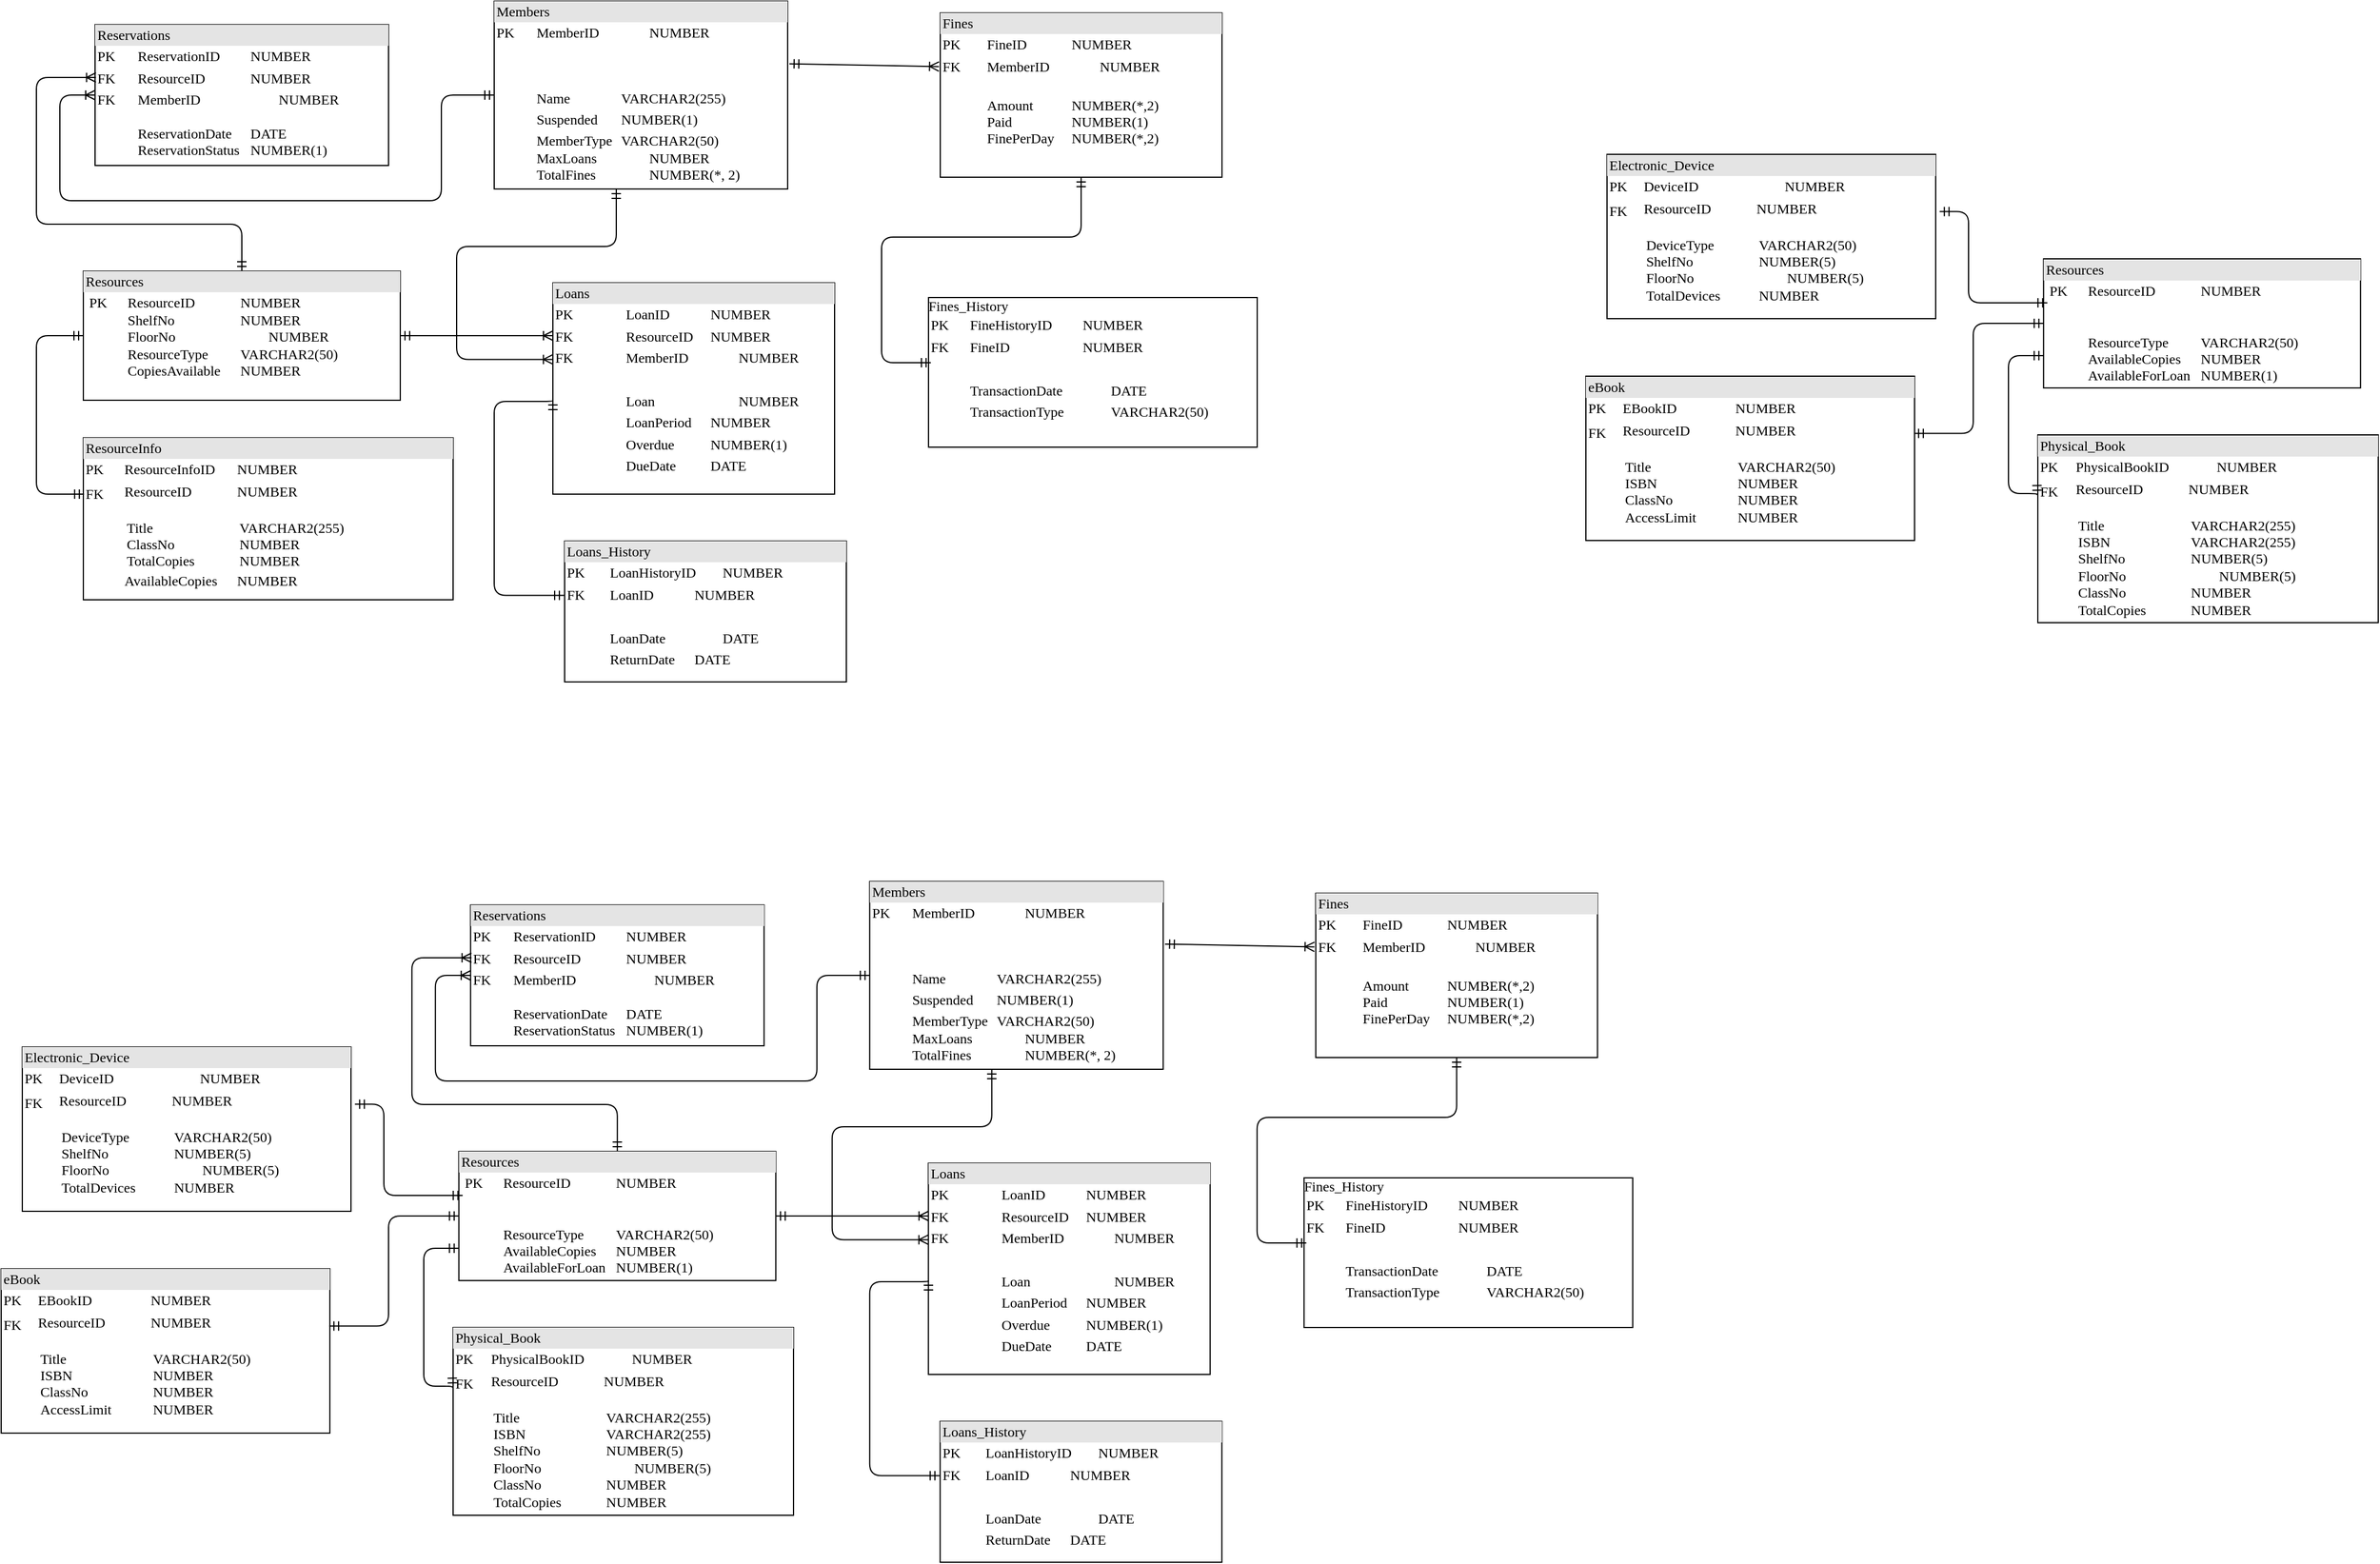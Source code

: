 <mxfile version="24.8.6">
  <diagram name="Page-1" id="2ca16b54-16f6-2749-3443-fa8db7711227">
    <mxGraphModel dx="1688" dy="917" grid="1" gridSize="10" guides="1" tooltips="1" connect="1" arrows="1" fold="1" page="1" pageScale="1" pageWidth="1100" pageHeight="850" background="none" math="0" shadow="0">
      <root>
        <mxCell id="0" />
        <mxCell id="1" parent="0" />
        <mxCell id="iZhwB2GFXIQB-06bw9cz-3" value="&lt;div style=&quot;box-sizing: border-box ; width: 100% ; background: #e4e4e4 ; padding: 2px&quot;&gt;Physical_Book&lt;br&gt;&lt;/div&gt;&lt;table style=&quot;width: 100% ; font-size: 1em&quot; cellpadding=&quot;2&quot; cellspacing=&quot;0&quot;&gt;&lt;tbody&gt;&lt;tr&gt;&lt;td&gt;PK&lt;span style=&quot;white-space: pre;&quot;&gt;&#x9;&lt;/span&gt;&lt;/td&gt;&lt;td&gt;PhysicalBookID&lt;span style=&quot;white-space: pre;&quot;&gt;&#x9;&lt;/span&gt;&amp;nbsp;&lt;span style=&quot;white-space: pre;&quot;&gt;&#x9;&lt;/span&gt;NUMBER&lt;/td&gt;&lt;/tr&gt;&lt;tr&gt;&lt;td&gt;FK&lt;br&gt;&lt;br&gt;&lt;br&gt;&lt;br&gt;&lt;br&gt;&lt;br&gt;&lt;br&gt;&lt;br&gt;&lt;br&gt;&lt;br&gt;&lt;br&gt;&lt;br&gt;&lt;br&gt;&lt;br&gt;&lt;br&gt;&lt;/td&gt;&lt;td&gt;ResourceID&lt;span style=&quot;white-space: pre;&quot;&gt;&#x9;&lt;/span&gt;&lt;span style=&quot;white-space: pre;&quot;&gt;&#x9;&lt;/span&gt;NUMBER&lt;br&gt;&lt;table style=&quot;font-size: 1em; width: 235px;&quot; cellpadding=&quot;2&quot; cellspacing=&quot;0&quot;&gt;&lt;tbody&gt;&lt;tr&gt;&lt;td&gt;&lt;br&gt;Title&lt;span style=&quot;white-space: pre;&quot;&gt;&#x9;&lt;/span&gt;&lt;span style=&quot;white-space: pre;&quot;&gt;&#x9;&lt;/span&gt;&lt;span style=&quot;white-space: pre;&quot;&gt;&#x9;&lt;/span&gt;&lt;span style=&quot;white-space: pre;&quot;&gt;&#x9;&lt;/span&gt;VARCHAR2(255)&lt;br&gt;ISBN&lt;span style=&quot;white-space: pre;&quot;&gt;&#x9;&lt;/span&gt;&lt;span style=&quot;white-space: pre;&quot;&gt;&#x9;&lt;/span&gt;&lt;span style=&quot;white-space: pre;&quot;&gt;&#x9;&lt;/span&gt;VARCHAR2(255)&lt;br&gt;ShelfNo&lt;span style=&quot;white-space: pre;&quot;&gt;&#x9;&lt;/span&gt;&lt;span style=&quot;white-space: pre;&quot;&gt;&#x9;&lt;span style=&quot;white-space: pre;&quot;&gt;&#x9;&lt;/span&gt;NUMBER(5)&lt;br&gt;&lt;/span&gt;FloorNo&amp;nbsp; &amp;nbsp; &amp;nbsp; &amp;nbsp; &amp;nbsp;&amp;nbsp; &lt;span style=&quot;white-space-collapse: preserve;&quot;&gt;&#x9;&lt;span style=&quot;white-space: pre;&quot;&gt;&#x9;&lt;/span&gt;NUMBER(5)&lt;/span&gt;&lt;br&gt;ClassNo&lt;span style=&quot;white-space: pre;&quot;&gt;&#x9;&lt;/span&gt;&lt;span style=&quot;white-space: pre;&quot;&gt;&#x9;&lt;/span&gt;&lt;span style=&quot;white-space: pre;&quot;&gt;&#x9;&lt;/span&gt;NUMBER&lt;br&gt;TotalCopies&lt;span style=&quot;white-space: pre;&quot;&gt;&#x9;&lt;/span&gt;&lt;span style=&quot;white-space: pre;&quot;&gt;&#x9;&lt;/span&gt;NUMBER&lt;br&gt;&lt;/td&gt;&lt;/tr&gt;&lt;tr&gt;&lt;/tr&gt;&lt;/tbody&gt;&lt;/table&gt;&lt;br&gt;&lt;br&gt;&lt;br&gt;&lt;br&gt;&lt;br&gt;&lt;br&gt;&lt;br&gt;&lt;/td&gt;&lt;/tr&gt;&lt;tr&gt;&lt;td&gt;&lt;/td&gt;&lt;td&gt;&lt;table style=&quot;font-size: 1em; width: 235px;&quot; cellpadding=&quot;2&quot; cellspacing=&quot;0&quot;&gt;&lt;tbody&gt;&lt;tr&gt;&lt;td&gt;&lt;br&gt;&lt;/td&gt;&lt;/tr&gt;&lt;tr&gt;&lt;td&gt;&lt;br&gt;&lt;/td&gt;&lt;td&gt;&lt;br&gt;&lt;/td&gt;&lt;/tr&gt;&lt;/tbody&gt;&lt;/table&gt;&lt;br&gt;&lt;/td&gt;&lt;/tr&gt;&lt;/tbody&gt;&lt;/table&gt;" style="verticalAlign=top;align=left;overflow=fill;html=1;rounded=0;shadow=0;comic=0;labelBackgroundColor=none;strokeWidth=1;fontFamily=Verdana;fontSize=12" parent="1" vertex="1">
          <mxGeometry x="435" y="1260" width="290" height="160" as="geometry" />
        </mxCell>
        <mxCell id="4vGZdrlZKDcJyJ6FHlNm-34" value="&lt;div style=&quot;box-sizing:border-box;width:100%;background:#e4e4e4;padding:2px;&quot;&gt;Reservations&lt;br&gt;&lt;/div&gt;&lt;table style=&quot;width:100%;font-size:1em;&quot; cellpadding=&quot;2&quot; cellspacing=&quot;0&quot;&gt;&lt;tbody&gt;&lt;tr&gt;&lt;td&gt;PK&lt;span style=&quot;white-space: pre;&quot;&gt;&#x9;&lt;/span&gt;&lt;/td&gt;&lt;td&gt;ReservationID&lt;span style=&quot;white-space: pre;&quot;&gt;&#x9;&lt;/span&gt;&lt;span style=&quot;white-space: pre;&quot;&gt;&#x9;NUMBER&lt;/span&gt;&lt;br&gt;&lt;/td&gt;&lt;/tr&gt;&lt;tr&gt;&lt;td&gt;FK&lt;/td&gt;&lt;td&gt;ResourceID&lt;span style=&quot;white-space: pre;&quot;&gt;&#x9;&lt;/span&gt;&lt;span style=&quot;white-space: pre;&quot;&gt;&#x9;&lt;/span&gt;&lt;span style=&quot;white-space: pre;&quot;&gt;NUMBER&lt;/span&gt;&lt;/td&gt;&lt;/tr&gt;&lt;tr&gt;&lt;td&gt;FK&lt;br&gt;&lt;br&gt;&lt;br&gt;&lt;br&gt;&lt;br&gt;&lt;/td&gt;&lt;td&gt;MemberID&lt;span style=&quot;white-space: pre;&quot;&gt;&#x9;&lt;/span&gt;&lt;span style=&quot;white-space: pre;&quot;&gt;&#x9;&lt;/span&gt;&lt;span style=&quot;white-space: pre;&quot;&gt;&#x9;&lt;/span&gt;&lt;span style=&quot;white-space: pre;&quot;&gt;NUMBER&lt;/span&gt;&lt;br&gt;&lt;br&gt;ReservationDate&lt;span style=&quot;white-space: pre;&quot;&gt;&#x9;DATE&lt;/span&gt;&lt;br&gt;ReservationStatus&lt;span style=&quot;white-space: pre;&quot;&gt;&#x9;NUMBER(1)&lt;/span&gt;&lt;br&gt;&lt;br&gt;&lt;/td&gt;&lt;/tr&gt;&lt;/tbody&gt;&lt;/table&gt;" style="verticalAlign=top;align=left;overflow=fill;html=1;rounded=0;shadow=0;comic=0;labelBackgroundColor=none;strokeWidth=1;fontFamily=Verdana;fontSize=12" vertex="1" parent="1">
          <mxGeometry x="130" y="150" width="250" height="120" as="geometry" />
        </mxCell>
        <mxCell id="4vGZdrlZKDcJyJ6FHlNm-35" value="&lt;div style=&quot;box-sizing: border-box ; width: 100% ; background: #e4e4e4 ; padding: 2px&quot;&gt;Members&lt;/div&gt;&lt;table style=&quot;width: 100% ; font-size: 1em&quot; cellpadding=&quot;2&quot; cellspacing=&quot;0&quot;&gt;&lt;tbody&gt;&lt;tr&gt;&lt;td&gt;PK&lt;span style=&quot;white-space: pre;&quot;&gt;&#x9;&lt;/span&gt;&lt;/td&gt;&lt;td&gt;MemberID&lt;span style=&quot;white-space: pre;&quot;&gt;&#x9;&lt;/span&gt;&lt;span style=&quot;white-space: pre;&quot;&gt;&#x9;&lt;/span&gt;&lt;span style=&quot;white-space: pre;&quot;&gt;&lt;/span&gt;NUMBER&lt;/td&gt;&lt;/tr&gt;&lt;tr&gt;&lt;td&gt;&lt;br&gt;&lt;/td&gt;&lt;td&gt;&lt;br&gt;&lt;/td&gt;&lt;/tr&gt;&lt;tr&gt;&lt;td&gt;&lt;/td&gt;&lt;td&gt;&lt;br&gt;&lt;/td&gt;&lt;/tr&gt;&lt;tr&gt;&lt;td&gt;&lt;br&gt;&lt;/td&gt;&lt;td&gt;Name&lt;span style=&quot;white-space: pre;&quot;&gt;&#x9;&lt;/span&gt;&lt;span style=&quot;white-space: pre;&quot;&gt;&#x9;&lt;/span&gt;VARCHAR2(255)&lt;br&gt;&lt;/td&gt;&lt;/tr&gt;&lt;tr&gt;&lt;td&gt;&lt;br&gt;&lt;/td&gt;&lt;td&gt;Suspended&lt;span style=&quot;white-space: pre;&quot;&gt;&#x9;&lt;/span&gt;NUMBER(1)&lt;br&gt;&lt;/td&gt;&lt;/tr&gt;&lt;tr&gt;&lt;td&gt;&amp;nbsp;&amp;nbsp;&amp;nbsp;&amp;nbsp; &lt;br&gt;&lt;/td&gt;&lt;td&gt;MemberType&lt;span style=&quot;white-space: pre;&quot;&gt;&#x9;&lt;/span&gt;VARCHAR2(50)&lt;br&gt;MaxLoans&lt;span style=&quot;white-space: pre;&quot;&gt;&#x9;&lt;/span&gt;&lt;span style=&quot;white-space: pre;&quot;&gt;&#x9;&lt;/span&gt;NUMBER&lt;br&gt;TotalFines&lt;span style=&quot;white-space: pre;&quot;&gt;&#x9;&lt;/span&gt;&lt;span style=&quot;white-space: pre;&quot;&gt;&#x9;&lt;/span&gt;NUMBER(*, 2)&lt;/td&gt;&lt;/tr&gt;&lt;/tbody&gt;&lt;/table&gt;" style="verticalAlign=top;align=left;overflow=fill;html=1;rounded=0;shadow=0;comic=0;labelBackgroundColor=none;strokeWidth=1;fontFamily=Verdana;fontSize=12" vertex="1" parent="1">
          <mxGeometry x="470" y="130" width="250" height="160" as="geometry" />
        </mxCell>
        <mxCell id="4vGZdrlZKDcJyJ6FHlNm-36" value="&lt;div style=&quot;box-sizing: border-box ; width: 100% ; background: #e4e4e4 ; padding: 2px&quot;&gt;ResourceInfo&amp;nbsp;&lt;br&gt;&lt;/div&gt;&lt;table style=&quot;width: 100% ; font-size: 1em&quot; cellpadding=&quot;2&quot; cellspacing=&quot;0&quot;&gt;&lt;tbody&gt;&lt;tr&gt;&lt;td&gt;PK&lt;span style=&quot;white-space: pre;&quot;&gt;&#x9;&lt;/span&gt;&lt;/td&gt;&lt;td&gt;ResourceInfoID&amp;nbsp;&lt;span style=&quot;white-space: pre;&quot;&gt;&#x9;&lt;/span&gt;NUMBER&lt;/td&gt;&lt;/tr&gt;&lt;tr&gt;&lt;td&gt;FK&lt;br&gt;&lt;br&gt;&lt;br&gt;&lt;br&gt;&lt;br&gt;&lt;br&gt;&lt;br&gt;&lt;br&gt;&lt;br&gt;&lt;br&gt;&lt;br&gt;&lt;br&gt;&lt;/td&gt;&lt;td&gt;ResourceID&lt;span style=&quot;white-space: pre;&quot;&gt;&#x9;&lt;/span&gt;&lt;span style=&quot;white-space: pre;&quot;&gt;&#x9;&lt;/span&gt;NUMBER&lt;br&gt;&lt;table style=&quot;font-size: 1em; width: 235px;&quot; cellpadding=&quot;2&quot; cellspacing=&quot;0&quot;&gt;&lt;tbody&gt;&lt;tr&gt;&lt;td&gt;&lt;br&gt;Title&lt;span style=&quot;white-space: pre;&quot;&gt;&#x9;&lt;/span&gt;&lt;span style=&quot;white-space: pre;&quot;&gt;&#x9;&lt;/span&gt;&lt;span style=&quot;white-space: pre;&quot;&gt;&#x9;&lt;/span&gt;&lt;span style=&quot;white-space: pre;&quot;&gt;&#x9;&lt;/span&gt;VARCHAR2(255)&lt;br&gt;ClassNo&lt;span style=&quot;white-space: pre;&quot;&gt;&#x9;&lt;/span&gt;&lt;span style=&quot;white-space: pre;&quot;&gt;&#x9;&lt;/span&gt;&lt;span style=&quot;white-space: pre;&quot;&gt;&#x9;&lt;/span&gt;NUMBER&lt;br&gt;TotalCopies&lt;span style=&quot;white-space: pre;&quot;&gt;&#x9;&lt;/span&gt;&lt;span style=&quot;white-space: pre;&quot;&gt;&#x9;&lt;/span&gt;NUMBER&lt;br&gt;&lt;/td&gt;&lt;/tr&gt;&lt;tr&gt;&lt;/tr&gt;&lt;/tbody&gt;&lt;/table&gt;AvailableCopies &lt;span style=&quot;white-space-collapse: preserve;&quot;&gt;&#x9;NUMBER&lt;/span&gt;&lt;br&gt;&lt;br&gt;&lt;br&gt;&lt;br&gt;&lt;br&gt;&lt;br&gt;&lt;br&gt;&lt;/td&gt;&lt;/tr&gt;&lt;tr&gt;&lt;td&gt;&lt;/td&gt;&lt;td&gt;&lt;table style=&quot;font-size: 1em; width: 235px;&quot; cellpadding=&quot;2&quot; cellspacing=&quot;0&quot;&gt;&lt;tbody&gt;&lt;tr&gt;&lt;td&gt;&lt;br&gt;&lt;/td&gt;&lt;/tr&gt;&lt;tr&gt;&lt;td&gt;&lt;br&gt;&lt;/td&gt;&lt;td&gt;&lt;br&gt;&lt;/td&gt;&lt;/tr&gt;&lt;/tbody&gt;&lt;/table&gt;&lt;br&gt;&lt;/td&gt;&lt;/tr&gt;&lt;/tbody&gt;&lt;/table&gt;" style="verticalAlign=top;align=left;overflow=fill;html=1;rounded=0;shadow=0;comic=0;labelBackgroundColor=none;strokeWidth=1;fontFamily=Verdana;fontSize=12" vertex="1" parent="1">
          <mxGeometry x="120" y="502" width="315" height="138" as="geometry" />
        </mxCell>
        <mxCell id="4vGZdrlZKDcJyJ6FHlNm-37" style="edgeStyle=orthogonalEdgeStyle;html=1;entryX=0.5;entryY=0;labelBackgroundColor=none;startArrow=ERoneToMany;endArrow=ERmandOne;fontFamily=Verdana;fontSize=12;align=left;exitX=0.003;exitY=0.375;exitDx=0;exitDy=0;exitPerimeter=0;entryDx=0;entryDy=0;startFill=0;endFill=0;" edge="1" parent="1" source="4vGZdrlZKDcJyJ6FHlNm-34" target="4vGZdrlZKDcJyJ6FHlNm-38">
          <mxGeometry relative="1" as="geometry">
            <mxPoint x="80" y="385" as="sourcePoint" />
            <mxPoint x="47.5" y="495" as="targetPoint" />
            <Array as="points">
              <mxPoint x="80" y="195" />
              <mxPoint x="80" y="320" />
              <mxPoint x="255" y="320" />
            </Array>
          </mxGeometry>
        </mxCell>
        <mxCell id="4vGZdrlZKDcJyJ6FHlNm-38" value="&lt;div style=&quot;box-sizing:border-box;width:100%;background:#e4e4e4;padding:2px;&quot;&gt;Resources&lt;/div&gt;&lt;table style=&quot;width:100%;font-size:1em;&quot; cellpadding=&quot;2&quot; cellspacing=&quot;0&quot;&gt;&lt;tbody&gt;&lt;tr&gt;&lt;td&gt;&amp;nbsp;PK&lt;span style=&quot;white-space: pre;&quot;&gt;&#x9;&lt;/span&gt;&lt;br&gt;&lt;br&gt;&lt;br&gt;&lt;br&gt;&amp;nbsp; &amp;nbsp;&amp;nbsp;&lt;br&gt;&amp;nbsp; &amp;nbsp; &lt;br&gt;&lt;/td&gt;&lt;td&gt;ResourceID&lt;span style=&quot;white-space: pre;&quot;&gt;&#x9;&lt;span style=&quot;white-space: pre;&quot;&gt;&#x9;&lt;/span&gt;&lt;/span&gt;NUMBER&lt;br&gt;ShelfNo&lt;span style=&quot;white-space: pre;&quot;&gt;&#x9;&lt;/span&gt;&lt;span style=&quot;white-space: pre;&quot;&gt;&#x9;&lt;span style=&quot;white-space: pre;&quot;&gt;&#x9;&lt;/span&gt;NUMBER&lt;/span&gt;&lt;br&gt;FloorNo&amp;nbsp; &amp;nbsp; &amp;nbsp; &amp;nbsp; &amp;nbsp;&amp;nbsp; &lt;span style=&quot;white-space-collapse: preserve;&quot;&gt;&#x9;&lt;span style=&quot;white-space: pre;&quot;&gt;&#x9;&lt;/span&gt;NUMBER&lt;/span&gt;&lt;br&gt;ResourceType&lt;span style=&quot;white-space: pre;&quot;&gt;&#x9;&lt;span style=&quot;white-space: pre;&quot;&gt;&#x9;&lt;/span&gt;VARCHAR2(50)&lt;/span&gt;&lt;br&gt;CopiesAvailable&amp;nbsp;&lt;span style=&quot;white-space-collapse: preserve;&quot;&gt;&#x9;NUMBER&lt;/span&gt;&lt;br&gt;&lt;br&gt;&lt;/td&gt;&lt;/tr&gt;&lt;/tbody&gt;&lt;/table&gt;" style="verticalAlign=top;align=left;overflow=fill;html=1;rounded=0;shadow=0;comic=0;labelBackgroundColor=none;strokeWidth=1;fontFamily=Verdana;fontSize=12" vertex="1" parent="1">
          <mxGeometry x="120" y="360" width="270" height="110" as="geometry" />
        </mxCell>
        <mxCell id="4vGZdrlZKDcJyJ6FHlNm-39" value="&lt;div style=&quot;box-sizing: border-box ; width: 100% ; background: #e4e4e4 ; padding: 2px&quot;&gt;Loans&lt;/div&gt;&lt;table style=&quot;width: 100% ; font-size: 1em&quot; cellpadding=&quot;2&quot; cellspacing=&quot;0&quot;&gt;&lt;tbody&gt;&lt;tr&gt;&lt;td&gt;PK &amp;nbsp; &lt;span style=&quot;white-space: pre;&quot;&gt;&#x9;&lt;/span&gt;&lt;br&gt;&lt;/td&gt;&lt;td&gt;LoanID&lt;span style=&quot;white-space: pre;&quot;&gt;&#x9;&lt;/span&gt;&lt;span style=&quot;white-space: pre;&quot;&gt;&#x9;&lt;/span&gt;NUMBER&lt;br&gt;&lt;/td&gt;&lt;td&gt;&lt;br&gt;&lt;/td&gt;&lt;/tr&gt;&lt;tr&gt;&lt;td&gt;FK&lt;/td&gt;&lt;td&gt;ResourceID&lt;span style=&quot;white-space: pre;&quot;&gt;&#x9;&lt;/span&gt;NUMBER&lt;/td&gt;&lt;td&gt;&lt;br&gt;&lt;/td&gt;&lt;/tr&gt;&lt;tr&gt;&lt;td&gt;FK&lt;/td&gt;&lt;td&gt;MemberID&lt;span style=&quot;white-space: pre;&quot;&gt;&#x9;&lt;/span&gt;&lt;span style=&quot;white-space: pre;&quot;&gt;&#x9;&lt;/span&gt;NUMBER&lt;/td&gt;&lt;td&gt;&lt;br&gt;&lt;/td&gt;&lt;/tr&gt;&lt;tr&gt;&lt;td&gt;&lt;br&gt;&lt;/td&gt;&lt;td&gt;&lt;br&gt;&lt;/td&gt;&lt;td&gt;&lt;br&gt;&lt;/td&gt;&lt;/tr&gt;&lt;tr&gt;&lt;td&gt;&lt;br&gt;&lt;/td&gt;&lt;td&gt;Loan&lt;span style=&quot;white-space: pre;&quot;&gt;&#x9;&lt;/span&gt;&lt;span style=&quot;white-space: pre;&quot;&gt;&#x9;&lt;/span&gt;&lt;span style=&quot;white-space: pre;&quot;&gt;&#x9;&lt;/span&gt;NUMBER&lt;/td&gt;&lt;td&gt;&lt;br&gt;&lt;/td&gt;&lt;/tr&gt;&lt;tr&gt;&lt;td&gt;&lt;br&gt;&lt;/td&gt;&lt;td&gt;LoanPeriod&lt;span style=&quot;white-space: pre;&quot;&gt;&#x9;&lt;/span&gt;NUMBER&lt;/td&gt;&lt;td&gt;&lt;br&gt;&lt;/td&gt;&lt;/tr&gt;&lt;tr&gt;&lt;td&gt;&lt;br&gt;&lt;/td&gt;&lt;td&gt;Overdue&lt;span style=&quot;white-space: pre;&quot;&gt;&#x9;&lt;/span&gt;&lt;span style=&quot;white-space: pre;&quot;&gt;&#x9;&lt;/span&gt;NUMBER(1)&lt;/td&gt;&lt;td&gt;&lt;br&gt;&lt;/td&gt;&lt;/tr&gt;&lt;tr&gt;&lt;td&gt;&lt;br&gt;&lt;/td&gt;&lt;td&gt;DueDate&lt;span style=&quot;white-space: pre;&quot;&gt;&#x9;&lt;/span&gt;&lt;span style=&quot;white-space: pre;&quot;&gt;&#x9;DATE&lt;/span&gt;&lt;/td&gt;&lt;td&gt;&lt;br&gt;&lt;/td&gt;&lt;/tr&gt;&lt;tr&gt;&lt;td&gt;&lt;br&gt;&lt;/td&gt;&lt;td&gt;&lt;br&gt;&lt;/td&gt;&lt;td&gt;&lt;br&gt;&lt;/td&gt;&lt;/tr&gt;&lt;tr&gt;&lt;td&gt;&lt;br&gt;&lt;/td&gt;&lt;td&gt;&lt;br&gt;&lt;/td&gt;&lt;td&gt;&lt;br&gt;&lt;/td&gt;&lt;/tr&gt;&lt;/tbody&gt;&lt;/table&gt;" style="verticalAlign=top;align=left;overflow=fill;html=1;rounded=0;shadow=0;comic=0;labelBackgroundColor=none;strokeWidth=1;fontFamily=Verdana;fontSize=12" vertex="1" parent="1">
          <mxGeometry x="520" y="370" width="240" height="180" as="geometry" />
        </mxCell>
        <mxCell id="4vGZdrlZKDcJyJ6FHlNm-40" value="&lt;div style=&quot;box-sizing:border-box;width:100%;background:#e4e4e4;padding:2px;&quot;&gt;Fines&lt;/div&gt;&lt;table style=&quot;width:100%;font-size:1em;&quot; cellpadding=&quot;2&quot; cellspacing=&quot;0&quot;&gt;&lt;tbody&gt;&lt;tr&gt;&lt;td&gt;PK&amp;nbsp;&amp;nbsp;&amp;nbsp; &lt;br&gt;&lt;/td&gt;&lt;td&gt;FineID&lt;span style=&quot;white-space: pre;&quot;&gt;&#x9;&lt;/span&gt;&lt;span style=&quot;white-space: pre;&quot;&gt;&#x9;&lt;/span&gt;&lt;span style=&quot;white-space: pre;&quot;&gt;&lt;/span&gt;NUMBER&lt;/td&gt;&lt;/tr&gt;&lt;tr&gt;&lt;td&gt;FK&lt;/td&gt;&lt;td&gt;MemberID&lt;span style=&quot;white-space: pre;&quot;&gt;&#x9;&lt;span style=&quot;white-space: pre;&quot;&gt;&#x9;&lt;/span&gt;&lt;/span&gt;&lt;span style=&quot;white-space: pre;&quot;&gt;&lt;/span&gt;NUMBER&lt;/td&gt;&lt;/tr&gt;&lt;tr&gt;&lt;td&gt;&lt;/td&gt;&lt;td&gt;&lt;br&gt;Amount&lt;span style=&quot;white-space: pre;&quot;&gt;&#x9;&lt;/span&gt;&lt;span style=&quot;white-space: pre;&quot;&gt;&#x9;&lt;/span&gt;&lt;span style=&quot;white-space: pre;&quot;&gt;&lt;/span&gt;NUMBER(*,2)&lt;br&gt;Paid&lt;span style=&quot;white-space: pre;&quot;&gt;&#x9;&lt;/span&gt;&lt;span style=&quot;white-space: pre;&quot;&gt;&#x9;&lt;/span&gt;&lt;span style=&quot;white-space: pre;&quot;&gt;&#x9;&lt;/span&gt;&lt;span style=&quot;white-space: pre;&quot;&gt;&lt;/span&gt;NUMBER(1)&lt;br&gt;FinePerDay&lt;span style=&quot;white-space: pre;&quot;&gt;&#x9;&lt;/span&gt;&lt;span style=&quot;white-space: pre;&quot;&gt;&lt;/span&gt;NUMBER(*,2)&lt;/td&gt;&lt;/tr&gt;&lt;/tbody&gt;&lt;/table&gt;" style="verticalAlign=top;align=left;overflow=fill;html=1;rounded=0;shadow=0;comic=0;labelBackgroundColor=none;strokeWidth=1;fontFamily=Verdana;fontSize=12" vertex="1" parent="1">
          <mxGeometry x="850" y="140" width="240" height="140" as="geometry" />
        </mxCell>
        <mxCell id="4vGZdrlZKDcJyJ6FHlNm-41" value="Fines_History&lt;table style=&quot;width: 100% ; font-size: 1em&quot; cellpadding=&quot;2&quot; cellspacing=&quot;0&quot;&gt;&lt;tbody&gt;&lt;tr&gt;&lt;td&gt;PK&lt;span style=&quot;white-space: pre;&quot;&gt;&#x9;&lt;/span&gt;&lt;/td&gt;&lt;td&gt;FineHistoryID&lt;span style=&quot;white-space: pre;&quot;&gt;&#x9;&lt;/span&gt;&lt;span style=&quot;white-space: pre;&quot;&gt;&#x9;&lt;/span&gt;NUMBER&lt;/td&gt;&lt;/tr&gt;&lt;tr&gt;&lt;td&gt;FK&lt;br&gt;&lt;/td&gt;&lt;td&gt;FineID&lt;span style=&quot;white-space: pre;&quot;&gt;&#x9;&lt;/span&gt;&lt;span style=&quot;white-space: pre;&quot;&gt;&#x9;&lt;/span&gt;&lt;span style=&quot;white-space: pre;&quot;&gt;&#x9;&lt;/span&gt;NUMBER&lt;/td&gt;&lt;/tr&gt;&lt;tr&gt;&lt;td&gt;&lt;br&gt;&lt;/td&gt;&lt;td&gt;&lt;br&gt;&lt;/td&gt;&lt;/tr&gt;&lt;tr&gt;&lt;td&gt;&lt;br&gt;&lt;/td&gt;&lt;td&gt;TransactionDate&lt;span style=&quot;white-space: pre;&quot;&gt;&#x9;&lt;/span&gt;&lt;span style=&quot;white-space: pre;&quot;&gt;&#x9;&lt;/span&gt;DATE&lt;/td&gt;&lt;/tr&gt;&lt;tr&gt;&lt;td&gt;&lt;br&gt;&lt;/td&gt;&lt;td&gt;TransactionType&lt;span style=&quot;white-space: pre;&quot;&gt;&#x9;&lt;/span&gt;&lt;span style=&quot;white-space: pre;&quot;&gt;&#x9;&lt;/span&gt;&lt;span style=&quot;white-space: pre;&quot;&gt;&lt;/span&gt;VARCHAR2(50)&lt;/td&gt;&lt;/tr&gt;&lt;tr&gt;&lt;td&gt;&lt;br&gt;&lt;/td&gt;&lt;td&gt;&lt;br&gt;&lt;/td&gt;&lt;/tr&gt;&lt;tr&gt;&lt;td&gt;&lt;br&gt;&lt;/td&gt;&lt;td&gt;&lt;br&gt;&lt;/td&gt;&lt;/tr&gt;&lt;tr&gt;&lt;td&gt;&lt;br&gt;&lt;/td&gt;&lt;td&gt;&lt;br&gt;&lt;/td&gt;&lt;/tr&gt;&lt;tr&gt;&lt;td&gt;&lt;br&gt;&lt;/td&gt;&lt;td&gt;&lt;br&gt;&lt;/td&gt;&lt;/tr&gt;&lt;tr&gt;&lt;td&gt;&lt;br&gt;&lt;/td&gt;&lt;td&gt;&lt;br&gt;&lt;/td&gt;&lt;/tr&gt;&lt;/tbody&gt;&lt;/table&gt;" style="verticalAlign=top;align=left;overflow=fill;html=1;rounded=0;shadow=0;comic=0;labelBackgroundColor=none;strokeWidth=1;fontFamily=Verdana;fontSize=12" vertex="1" parent="1">
          <mxGeometry x="840" y="382.5" width="280" height="127.5" as="geometry" />
        </mxCell>
        <mxCell id="4vGZdrlZKDcJyJ6FHlNm-42" value="&lt;div style=&quot;box-sizing: border-box ; width: 100% ; background: #e4e4e4 ; padding: 2px&quot;&gt;Loans_History&lt;/div&gt;&lt;table style=&quot;width: 100% ; font-size: 1em&quot; cellpadding=&quot;2&quot; cellspacing=&quot;0&quot;&gt;&lt;tbody&gt;&lt;tr&gt;&lt;td&gt;PK&amp;nbsp;&lt;span style=&quot;white-space: pre;&quot;&gt;&#x9;&lt;/span&gt;&lt;br&gt;&lt;/td&gt;&lt;td&gt;LoanHistoryID&lt;span style=&quot;white-space: pre;&quot;&gt;&#x9;&lt;/span&gt;NUMBER&lt;br&gt;&lt;/td&gt;&lt;td&gt;&lt;br&gt;&lt;/td&gt;&lt;/tr&gt;&lt;tr&gt;&lt;td&gt;FK&lt;/td&gt;&lt;td&gt;LoanID&lt;span style=&quot;white-space: pre;&quot;&gt;&#x9;&lt;/span&gt;&lt;span style=&quot;white-space: pre;&quot;&gt;&lt;span style=&quot;white-space: pre;&quot;&gt;&#x9;&lt;/span&gt;&lt;/span&gt;NUMBER&lt;/td&gt;&lt;td&gt;&lt;br&gt;&lt;/td&gt;&lt;/tr&gt;&lt;tr&gt;&lt;td&gt;&lt;br&gt;&lt;/td&gt;&lt;td&gt;&lt;br&gt;&lt;/td&gt;&lt;td&gt;&lt;br&gt;&lt;/td&gt;&lt;/tr&gt;&lt;tr&gt;&lt;td&gt;&lt;br&gt;&lt;/td&gt;&lt;td&gt;LoanDate&lt;span style=&quot;white-space: pre;&quot;&gt;&#x9;&lt;/span&gt;&lt;span style=&quot;white-space: pre;&quot;&gt;&#x9;&lt;/span&gt;DATE&lt;br&gt;&lt;/td&gt;&lt;td&gt;&lt;br&gt;&lt;/td&gt;&lt;/tr&gt;&lt;tr&gt;&lt;td&gt;&lt;br&gt;&lt;/td&gt;&lt;td&gt;ReturnDate&lt;span style=&quot;white-space: pre;&quot;&gt;&#x9;&lt;/span&gt;DATE&lt;br&gt;&lt;/td&gt;&lt;td&gt;&lt;br&gt;&lt;/td&gt;&lt;/tr&gt;&lt;tr&gt;&lt;td&gt;&lt;br&gt;&lt;/td&gt;&lt;td&gt;&lt;br&gt;&lt;/td&gt;&lt;td&gt;&lt;br&gt;&lt;/td&gt;&lt;/tr&gt;&lt;tr&gt;&lt;td&gt;&lt;br&gt;&lt;/td&gt;&lt;td&gt;&lt;br&gt;&lt;/td&gt;&lt;td&gt;&lt;br&gt;&lt;/td&gt;&lt;/tr&gt;&lt;tr&gt;&lt;td&gt;&lt;br&gt;&lt;/td&gt;&lt;td&gt;&lt;br&gt;&lt;/td&gt;&lt;td&gt;&lt;br&gt;&lt;/td&gt;&lt;/tr&gt;&lt;tr&gt;&lt;td&gt;&lt;br&gt;&lt;/td&gt;&lt;td&gt;&lt;br&gt;&lt;/td&gt;&lt;td&gt;&lt;br&gt;&lt;/td&gt;&lt;/tr&gt;&lt;tr&gt;&lt;td&gt;&lt;br&gt;&lt;/td&gt;&lt;td&gt;&lt;br&gt;&lt;/td&gt;&lt;td&gt;&lt;br&gt;&lt;/td&gt;&lt;/tr&gt;&lt;/tbody&gt;&lt;/table&gt;" style="verticalAlign=top;align=left;overflow=fill;html=1;rounded=0;shadow=0;comic=0;labelBackgroundColor=none;strokeWidth=1;fontFamily=Verdana;fontSize=12" vertex="1" parent="1">
          <mxGeometry x="530" y="590" width="240" height="120" as="geometry" />
        </mxCell>
        <mxCell id="4vGZdrlZKDcJyJ6FHlNm-43" style="edgeStyle=orthogonalEdgeStyle;html=1;entryX=0.008;entryY=0.368;labelBackgroundColor=none;startArrow=ERmandOne;endArrow=ERoneToMany;fontFamily=Verdana;fontSize=12;align=left;entryDx=0;entryDy=0;entryPerimeter=0;" edge="1" parent="1">
          <mxGeometry relative="1" as="geometry">
            <mxPoint x="574" y="290" as="sourcePoint" />
            <mxPoint x="519.92" y="435.24" as="targetPoint" />
            <Array as="points">
              <mxPoint x="574" y="339" />
              <mxPoint x="438" y="339" />
              <mxPoint x="438" y="435" />
            </Array>
          </mxGeometry>
        </mxCell>
        <mxCell id="4vGZdrlZKDcJyJ6FHlNm-44" style="edgeStyle=orthogonalEdgeStyle;html=1;entryX=0.002;entryY=0.345;labelBackgroundColor=none;startArrow=ERmandOne;endArrow=ERmandOne;fontFamily=Verdana;fontSize=12;align=left;exitX=0;exitY=0.5;exitDx=0;exitDy=0;entryDx=0;entryDy=0;entryPerimeter=0;endFill=0;" edge="1" parent="1" source="4vGZdrlZKDcJyJ6FHlNm-38" target="4vGZdrlZKDcJyJ6FHlNm-36">
          <mxGeometry relative="1" as="geometry">
            <mxPoint x="141" y="430" as="sourcePoint" />
            <mxPoint x="214" y="570" as="targetPoint" />
            <Array as="points">
              <mxPoint x="80" y="415" />
              <mxPoint x="80" y="550" />
              <mxPoint x="121" y="550" />
            </Array>
          </mxGeometry>
        </mxCell>
        <mxCell id="4vGZdrlZKDcJyJ6FHlNm-45" style="edgeStyle=orthogonalEdgeStyle;html=1;entryX=0;entryY=0.5;labelBackgroundColor=none;startArrow=ERoneToMany;endArrow=ERmandOne;fontFamily=Verdana;fontSize=12;align=left;exitX=0;exitY=0.5;exitDx=0;exitDy=0;entryDx=0;entryDy=0;startFill=0;endFill=0;" edge="1" parent="1" source="4vGZdrlZKDcJyJ6FHlNm-34" target="4vGZdrlZKDcJyJ6FHlNm-35">
          <mxGeometry relative="1" as="geometry">
            <mxPoint x="141" y="205" as="sourcePoint" />
            <mxPoint x="273" y="395" as="targetPoint" />
            <Array as="points">
              <mxPoint x="100" y="210" />
              <mxPoint x="100" y="300" />
              <mxPoint x="425" y="300" />
              <mxPoint x="425" y="210" />
            </Array>
          </mxGeometry>
        </mxCell>
        <mxCell id="4vGZdrlZKDcJyJ6FHlNm-46" style="edgeStyle=orthogonalEdgeStyle;html=1;entryX=0;entryY=0.25;labelBackgroundColor=none;startArrow=ERmandOne;endArrow=ERoneToMany;fontFamily=Verdana;fontSize=12;align=left;entryDx=0;entryDy=0;exitX=1;exitY=0.5;exitDx=0;exitDy=0;" edge="1" parent="1" source="4vGZdrlZKDcJyJ6FHlNm-38" target="4vGZdrlZKDcJyJ6FHlNm-39">
          <mxGeometry relative="1" as="geometry">
            <mxPoint x="566" y="270" as="sourcePoint" />
            <mxPoint x="511.92" y="415.24" as="targetPoint" />
            <Array as="points">
              <mxPoint x="400" y="415" />
              <mxPoint x="400" y="415" />
            </Array>
          </mxGeometry>
        </mxCell>
        <mxCell id="4vGZdrlZKDcJyJ6FHlNm-47" style="html=1;entryX=-0.002;entryY=0.385;labelBackgroundColor=none;startArrow=ERmandOne;endArrow=ERmandOne;fontFamily=Verdana;fontSize=12;align=left;exitX=0;exitY=0.5;exitDx=0;exitDy=0;entryDx=0;entryDy=0;entryPerimeter=0;endFill=0;edgeStyle=orthogonalEdgeStyle;" edge="1" parent="1" target="4vGZdrlZKDcJyJ6FHlNm-42">
          <mxGeometry relative="1" as="geometry">
            <mxPoint x="520" y="470" as="sourcePoint" />
            <mxPoint x="496" y="632" as="targetPoint" />
            <Array as="points">
              <mxPoint x="470" y="471" />
              <mxPoint x="470" y="636" />
            </Array>
          </mxGeometry>
        </mxCell>
        <mxCell id="4vGZdrlZKDcJyJ6FHlNm-48" style="html=1;entryX=0.007;entryY=0.435;labelBackgroundColor=none;startArrow=ERmandOne;endArrow=ERmandOne;fontFamily=Verdana;fontSize=12;align=left;entryDx=0;entryDy=0;entryPerimeter=0;endFill=0;edgeStyle=orthogonalEdgeStyle;exitX=0.5;exitY=1;exitDx=0;exitDy=0;" edge="1" parent="1" source="4vGZdrlZKDcJyJ6FHlNm-40" target="4vGZdrlZKDcJyJ6FHlNm-41">
          <mxGeometry relative="1" as="geometry">
            <mxPoint x="840" y="270" as="sourcePoint" />
            <mxPoint x="830" y="370" as="targetPoint" />
            <Array as="points">
              <mxPoint x="970" y="331" />
              <mxPoint x="800" y="331" />
              <mxPoint x="800" y="438" />
            </Array>
          </mxGeometry>
        </mxCell>
        <mxCell id="4vGZdrlZKDcJyJ6FHlNm-49" style="html=1;entryX=-0.013;entryY=0.348;labelBackgroundColor=none;startArrow=ERmandOne;endArrow=ERoneToMany;fontFamily=Verdana;fontSize=12;align=left;entryDx=0;entryDy=0;entryPerimeter=0;exitX=0.998;exitY=0.352;exitDx=0;exitDy=0;exitPerimeter=0;" edge="1" parent="1">
          <mxGeometry relative="1" as="geometry">
            <mxPoint x="721.5" y="183.32" as="sourcePoint" />
            <mxPoint x="848.88" y="185.72" as="targetPoint" />
          </mxGeometry>
        </mxCell>
        <mxCell id="4vGZdrlZKDcJyJ6FHlNm-51" value="&lt;div style=&quot;box-sizing: border-box ; width: 100% ; background: #e4e4e4 ; padding: 2px&quot;&gt;eBook&lt;br&gt;&lt;/div&gt;&lt;table style=&quot;width: 100% ; font-size: 1em&quot; cellpadding=&quot;2&quot; cellspacing=&quot;0&quot;&gt;&lt;tbody&gt;&lt;tr&gt;&lt;td&gt;PK&lt;span style=&quot;white-space: pre;&quot;&gt;&#x9;&lt;/span&gt;&lt;/td&gt;&lt;td&gt;EBookID&lt;span style=&quot;white-space: pre;&quot;&gt;&#x9;&lt;/span&gt;&amp;nbsp;&lt;span style=&quot;white-space: pre;&quot;&gt;&#x9;&lt;span style=&quot;white-space: pre;&quot;&gt;&#x9;&lt;/span&gt;&lt;/span&gt;NUMBER&lt;/td&gt;&lt;/tr&gt;&lt;tr&gt;&lt;td&gt;FK&lt;br&gt;&lt;br&gt;&lt;br&gt;&lt;br&gt;&lt;br&gt;&lt;br&gt;&lt;br&gt;&lt;br&gt;&lt;br&gt;&lt;br&gt;&lt;br&gt;&lt;br&gt;&lt;br&gt;&lt;/td&gt;&lt;td&gt;ResourceID&lt;span style=&quot;white-space: pre;&quot;&gt;&#x9;&lt;/span&gt;&lt;span style=&quot;white-space: pre;&quot;&gt;&#x9;&lt;/span&gt;NUMBER&lt;br&gt;&lt;table style=&quot;font-size: 1em; width: 235px;&quot; cellpadding=&quot;2&quot; cellspacing=&quot;0&quot;&gt;&lt;tbody&gt;&lt;tr&gt;&lt;td&gt;&lt;br&gt;Title&lt;span style=&quot;white-space: pre;&quot;&gt;&#x9;&lt;/span&gt;&lt;span style=&quot;white-space: pre;&quot;&gt;&#x9;&lt;/span&gt;&lt;span style=&quot;white-space: pre;&quot;&gt;&#x9;&lt;/span&gt;&lt;span style=&quot;white-space: pre;&quot;&gt;&#x9;&lt;/span&gt;VARCHAR2(50)&lt;br&gt;ISBN&lt;span style=&quot;white-space: pre;&quot;&gt;&#x9;&lt;/span&gt;&lt;span style=&quot;white-space: pre;&quot;&gt;&#x9;&lt;/span&gt;&lt;span style=&quot;white-space: pre;&quot;&gt;&#x9;&lt;/span&gt;NUMBER&lt;br&gt;ClassNo&lt;span style=&quot;white-space: pre;&quot;&gt;&#x9;&lt;/span&gt;&lt;span style=&quot;white-space: pre;&quot;&gt;&#x9;&lt;/span&gt;&lt;span style=&quot;white-space: pre;&quot;&gt;&#x9;&lt;/span&gt;NUMBER&lt;br&gt;AccessLimit&lt;span style=&quot;white-space: pre;&quot;&gt;&#x9;&lt;/span&gt;&lt;span style=&quot;white-space: pre;&quot;&gt;&#x9;&lt;/span&gt;NUMBER&lt;br&gt;&lt;/td&gt;&lt;/tr&gt;&lt;tr&gt;&lt;/tr&gt;&lt;/tbody&gt;&lt;/table&gt;&lt;br&gt;&lt;br&gt;&lt;br&gt;&lt;br&gt;&lt;br&gt;&lt;br&gt;&lt;br&gt;&lt;/td&gt;&lt;/tr&gt;&lt;tr&gt;&lt;td&gt;&lt;/td&gt;&lt;td&gt;&lt;table style=&quot;font-size: 1em; width: 235px;&quot; cellpadding=&quot;2&quot; cellspacing=&quot;0&quot;&gt;&lt;tbody&gt;&lt;tr&gt;&lt;td&gt;&lt;br&gt;&lt;/td&gt;&lt;/tr&gt;&lt;tr&gt;&lt;td&gt;&lt;br&gt;&lt;/td&gt;&lt;td&gt;&lt;br&gt;&lt;/td&gt;&lt;/tr&gt;&lt;/tbody&gt;&lt;/table&gt;&lt;br&gt;&lt;/td&gt;&lt;/tr&gt;&lt;/tbody&gt;&lt;/table&gt;" style="verticalAlign=top;align=left;overflow=fill;html=1;rounded=0;shadow=0;comic=0;labelBackgroundColor=none;strokeWidth=1;fontFamily=Verdana;fontSize=12" vertex="1" parent="1">
          <mxGeometry x="50" y="1210" width="280" height="140" as="geometry" />
        </mxCell>
        <mxCell id="4vGZdrlZKDcJyJ6FHlNm-52" value="&lt;div style=&quot;box-sizing: border-box ; width: 100% ; background: #e4e4e4 ; padding: 2px&quot;&gt;Electronic_Device&lt;br&gt;&lt;/div&gt;&lt;table style=&quot;width: 100% ; font-size: 1em&quot; cellpadding=&quot;2&quot; cellspacing=&quot;0&quot;&gt;&lt;tbody&gt;&lt;tr&gt;&lt;td&gt;PK&lt;span style=&quot;white-space: pre;&quot;&gt;&#x9;&lt;/span&gt;&lt;/td&gt;&lt;td&gt;DeviceID&lt;span style=&quot;white-space: pre;&quot;&gt;&#x9;&lt;/span&gt;&lt;span style=&quot;white-space: pre;&quot;&gt;&#x9;&lt;/span&gt;&amp;nbsp;&lt;span style=&quot;white-space: pre;&quot;&gt;&#x9;&lt;/span&gt;NUMBER&lt;/td&gt;&lt;/tr&gt;&lt;tr&gt;&lt;td&gt;FK&lt;br&gt;&lt;br&gt;&lt;br&gt;&lt;br&gt;&lt;br&gt;&lt;br&gt;&lt;br&gt;&lt;br&gt;&lt;br&gt;&lt;br&gt;&lt;br&gt;&lt;br&gt;&lt;br&gt;&lt;br&gt;&lt;br&gt;&lt;br&gt;&lt;/td&gt;&lt;td&gt;ResourceID&lt;span style=&quot;white-space: pre;&quot;&gt;&#x9;&lt;/span&gt;&lt;span style=&quot;white-space: pre;&quot;&gt;&#x9;&lt;/span&gt;NUMBER&lt;br&gt;&lt;table style=&quot;font-size: 1em; width: 235px;&quot; cellpadding=&quot;2&quot; cellspacing=&quot;0&quot;&gt;&lt;tbody&gt;&lt;tr&gt;&lt;td&gt;&lt;br&gt;DeviceType&lt;span style=&quot;white-space: pre;&quot;&gt;&#x9;&lt;/span&gt;&lt;span style=&quot;white-space: pre;&quot;&gt;&#x9;VARCHAR2(50)&lt;/span&gt;&lt;br&gt;ShelfNo&lt;span style=&quot;white-space: pre;&quot;&gt;&#x9;&lt;/span&gt;&lt;span style=&quot;white-space: pre;&quot;&gt;&#x9;&lt;span style=&quot;white-space: pre;&quot;&gt;&#x9;&lt;/span&gt;NUMBER(5)&lt;br&gt;&lt;/span&gt;FloorNo&amp;nbsp; &amp;nbsp; &amp;nbsp; &amp;nbsp; &amp;nbsp;&amp;nbsp; &lt;span style=&quot;white-space-collapse: preserve;&quot;&gt;&#x9;&lt;span style=&quot;white-space: pre;&quot;&gt;&#x9;&lt;/span&gt;NUMBER(5)&lt;br&gt;TotalDevices&lt;span style=&quot;white-space: pre;&quot;&gt;&#x9;&lt;/span&gt;&lt;span style=&quot;white-space: pre;&quot;&gt;&#x9;&lt;/span&gt;NUMBER&lt;br&gt;&lt;/span&gt;&lt;br&gt;&lt;br&gt;&lt;br&gt;&lt;/td&gt;&lt;/tr&gt;&lt;tr&gt;&lt;/tr&gt;&lt;/tbody&gt;&lt;/table&gt;&lt;br&gt;&lt;br&gt;&lt;br&gt;&lt;br&gt;&lt;br&gt;&lt;br&gt;&lt;br&gt;&lt;/td&gt;&lt;/tr&gt;&lt;tr&gt;&lt;td&gt;&lt;/td&gt;&lt;td&gt;&lt;table style=&quot;font-size: 1em; width: 235px;&quot; cellpadding=&quot;2&quot; cellspacing=&quot;0&quot;&gt;&lt;tbody&gt;&lt;tr&gt;&lt;td&gt;&lt;br&gt;&lt;/td&gt;&lt;/tr&gt;&lt;tr&gt;&lt;td&gt;&lt;br&gt;&lt;/td&gt;&lt;td&gt;&lt;br&gt;&lt;/td&gt;&lt;/tr&gt;&lt;/tbody&gt;&lt;/table&gt;&lt;br&gt;&lt;/td&gt;&lt;/tr&gt;&lt;/tbody&gt;&lt;/table&gt;" style="verticalAlign=top;align=left;overflow=fill;html=1;rounded=0;shadow=0;comic=0;labelBackgroundColor=none;strokeWidth=1;fontFamily=Verdana;fontSize=12" vertex="1" parent="1">
          <mxGeometry x="68" y="1021" width="280" height="140" as="geometry" />
        </mxCell>
        <mxCell id="4vGZdrlZKDcJyJ6FHlNm-53" value="&lt;div style=&quot;box-sizing:border-box;width:100%;background:#e4e4e4;padding:2px;&quot;&gt;Reservations&lt;br&gt;&lt;/div&gt;&lt;table style=&quot;width:100%;font-size:1em;&quot; cellpadding=&quot;2&quot; cellspacing=&quot;0&quot;&gt;&lt;tbody&gt;&lt;tr&gt;&lt;td&gt;PK&lt;span style=&quot;white-space: pre;&quot;&gt;&#x9;&lt;/span&gt;&lt;/td&gt;&lt;td&gt;ReservationID&lt;span style=&quot;white-space: pre;&quot;&gt;&#x9;&lt;/span&gt;&lt;span style=&quot;white-space: pre;&quot;&gt;&#x9;NUMBER&lt;/span&gt;&lt;br&gt;&lt;/td&gt;&lt;/tr&gt;&lt;tr&gt;&lt;td&gt;FK&lt;/td&gt;&lt;td&gt;ResourceID&lt;span style=&quot;white-space: pre;&quot;&gt;&#x9;&lt;/span&gt;&lt;span style=&quot;white-space: pre;&quot;&gt;&#x9;&lt;/span&gt;&lt;span style=&quot;white-space: pre;&quot;&gt;NUMBER&lt;/span&gt;&lt;/td&gt;&lt;/tr&gt;&lt;tr&gt;&lt;td&gt;FK&lt;br&gt;&lt;br&gt;&lt;br&gt;&lt;br&gt;&lt;br&gt;&lt;/td&gt;&lt;td&gt;MemberID&lt;span style=&quot;white-space: pre;&quot;&gt;&#x9;&lt;/span&gt;&lt;span style=&quot;white-space: pre;&quot;&gt;&#x9;&lt;/span&gt;&lt;span style=&quot;white-space: pre;&quot;&gt;&#x9;&lt;/span&gt;&lt;span style=&quot;white-space: pre;&quot;&gt;NUMBER&lt;/span&gt;&lt;br&gt;&lt;br&gt;ReservationDate&lt;span style=&quot;white-space: pre;&quot;&gt;&#x9;DATE&lt;/span&gt;&lt;br&gt;ReservationStatus&lt;span style=&quot;white-space: pre;&quot;&gt;&#x9;NUMBER(1)&lt;/span&gt;&lt;br&gt;&lt;br&gt;&lt;/td&gt;&lt;/tr&gt;&lt;/tbody&gt;&lt;/table&gt;" style="verticalAlign=top;align=left;overflow=fill;html=1;rounded=0;shadow=0;comic=0;labelBackgroundColor=none;strokeWidth=1;fontFamily=Verdana;fontSize=12" vertex="1" parent="1">
          <mxGeometry x="449.89" y="900" width="250" height="120" as="geometry" />
        </mxCell>
        <mxCell id="4vGZdrlZKDcJyJ6FHlNm-54" value="&lt;div style=&quot;box-sizing: border-box ; width: 100% ; background: #e4e4e4 ; padding: 2px&quot;&gt;Members&lt;/div&gt;&lt;table style=&quot;width: 100% ; font-size: 1em&quot; cellpadding=&quot;2&quot; cellspacing=&quot;0&quot;&gt;&lt;tbody&gt;&lt;tr&gt;&lt;td&gt;PK&lt;span style=&quot;white-space: pre;&quot;&gt;&#x9;&lt;/span&gt;&lt;/td&gt;&lt;td&gt;MemberID&lt;span style=&quot;white-space: pre;&quot;&gt;&#x9;&lt;/span&gt;&lt;span style=&quot;white-space: pre;&quot;&gt;&#x9;&lt;/span&gt;&lt;span style=&quot;white-space: pre;&quot;&gt;&lt;/span&gt;NUMBER&lt;/td&gt;&lt;/tr&gt;&lt;tr&gt;&lt;td&gt;&lt;br&gt;&lt;/td&gt;&lt;td&gt;&lt;br&gt;&lt;/td&gt;&lt;/tr&gt;&lt;tr&gt;&lt;td&gt;&lt;/td&gt;&lt;td&gt;&lt;br&gt;&lt;/td&gt;&lt;/tr&gt;&lt;tr&gt;&lt;td&gt;&lt;br&gt;&lt;/td&gt;&lt;td&gt;Name&lt;span style=&quot;white-space: pre;&quot;&gt;&#x9;&lt;/span&gt;&lt;span style=&quot;white-space: pre;&quot;&gt;&#x9;&lt;/span&gt;VARCHAR2(255)&lt;br&gt;&lt;/td&gt;&lt;/tr&gt;&lt;tr&gt;&lt;td&gt;&lt;br&gt;&lt;/td&gt;&lt;td&gt;Suspended&lt;span style=&quot;white-space: pre;&quot;&gt;&#x9;&lt;/span&gt;NUMBER(1)&lt;br&gt;&lt;/td&gt;&lt;/tr&gt;&lt;tr&gt;&lt;td&gt;&amp;nbsp;&amp;nbsp;&amp;nbsp;&amp;nbsp; &lt;br&gt;&lt;/td&gt;&lt;td&gt;MemberType&lt;span style=&quot;white-space: pre;&quot;&gt;&#x9;&lt;/span&gt;VARCHAR2(50)&lt;br&gt;MaxLoans&lt;span style=&quot;white-space: pre;&quot;&gt;&#x9;&lt;/span&gt;&lt;span style=&quot;white-space: pre;&quot;&gt;&#x9;&lt;/span&gt;NUMBER&lt;br&gt;TotalFines&lt;span style=&quot;white-space: pre;&quot;&gt;&#x9;&lt;/span&gt;&lt;span style=&quot;white-space: pre;&quot;&gt;&#x9;&lt;/span&gt;NUMBER(*, 2)&lt;/td&gt;&lt;/tr&gt;&lt;/tbody&gt;&lt;/table&gt;" style="verticalAlign=top;align=left;overflow=fill;html=1;rounded=0;shadow=0;comic=0;labelBackgroundColor=none;strokeWidth=1;fontFamily=Verdana;fontSize=12" vertex="1" parent="1">
          <mxGeometry x="789.89" y="880" width="250" height="160" as="geometry" />
        </mxCell>
        <mxCell id="4vGZdrlZKDcJyJ6FHlNm-56" style="edgeStyle=orthogonalEdgeStyle;html=1;entryX=0.5;entryY=0;labelBackgroundColor=none;startArrow=ERoneToMany;endArrow=ERmandOne;fontFamily=Verdana;fontSize=12;align=left;exitX=0.003;exitY=0.375;exitDx=0;exitDy=0;exitPerimeter=0;entryDx=0;entryDy=0;startFill=0;endFill=0;" edge="1" parent="1" source="4vGZdrlZKDcJyJ6FHlNm-53" target="4vGZdrlZKDcJyJ6FHlNm-57">
          <mxGeometry relative="1" as="geometry">
            <mxPoint x="399.89" y="1135" as="sourcePoint" />
            <mxPoint x="367.39" y="1245" as="targetPoint" />
            <Array as="points">
              <mxPoint x="399.89" y="945" />
              <mxPoint x="399.89" y="1070" />
              <mxPoint x="574.89" y="1070" />
            </Array>
          </mxGeometry>
        </mxCell>
        <mxCell id="4vGZdrlZKDcJyJ6FHlNm-57" value="&lt;div style=&quot;box-sizing:border-box;width:100%;background:#e4e4e4;padding:2px;&quot;&gt;Resources&lt;/div&gt;&lt;table style=&quot;width:100%;font-size:1em;&quot; cellpadding=&quot;2&quot; cellspacing=&quot;0&quot;&gt;&lt;tbody&gt;&lt;tr&gt;&lt;td&gt;&amp;nbsp;PK&lt;span style=&quot;white-space: pre;&quot;&gt;&#x9;&lt;/span&gt;&lt;br&gt;&lt;br&gt;&lt;br&gt;&lt;br&gt;&amp;nbsp; &amp;nbsp;&amp;nbsp;&lt;br&gt;&amp;nbsp; &amp;nbsp; &lt;br&gt;&lt;/td&gt;&lt;td&gt;ResourceID&lt;span style=&quot;white-space: pre;&quot;&gt;&#x9;&lt;span style=&quot;white-space: pre;&quot;&gt;&#x9;&lt;/span&gt;&lt;/span&gt;NUMBER&lt;br&gt;&lt;br&gt;&lt;br&gt;ResourceType&lt;span style=&quot;white-space: pre;&quot;&gt;&#x9;&lt;span style=&quot;white-space: pre;&quot;&gt;&#x9;&lt;/span&gt;VARCHAR2(50)&lt;/span&gt;&lt;br&gt;AvailableCopies &lt;span style=&quot;white-space-collapse: preserve;&quot;&gt;&#x9;NUMBER&lt;/span&gt;&lt;br&gt;AvailableForLoan&lt;span style=&quot;white-space: pre;&quot;&gt;&#x9;&lt;/span&gt;NUMBER(1)&lt;br&gt;&lt;/td&gt;&lt;/tr&gt;&lt;/tbody&gt;&lt;/table&gt;" style="verticalAlign=top;align=left;overflow=fill;html=1;rounded=0;shadow=0;comic=0;labelBackgroundColor=none;strokeWidth=1;fontFamily=Verdana;fontSize=12" vertex="1" parent="1">
          <mxGeometry x="439.89" y="1110" width="270" height="110" as="geometry" />
        </mxCell>
        <mxCell id="4vGZdrlZKDcJyJ6FHlNm-58" value="&lt;div style=&quot;box-sizing: border-box ; width: 100% ; background: #e4e4e4 ; padding: 2px&quot;&gt;Loans&lt;/div&gt;&lt;table style=&quot;width: 100% ; font-size: 1em&quot; cellpadding=&quot;2&quot; cellspacing=&quot;0&quot;&gt;&lt;tbody&gt;&lt;tr&gt;&lt;td&gt;PK &amp;nbsp; &lt;span style=&quot;white-space: pre;&quot;&gt;&#x9;&lt;/span&gt;&lt;br&gt;&lt;/td&gt;&lt;td&gt;LoanID&lt;span style=&quot;white-space: pre;&quot;&gt;&#x9;&lt;/span&gt;&lt;span style=&quot;white-space: pre;&quot;&gt;&#x9;&lt;/span&gt;NUMBER&lt;br&gt;&lt;/td&gt;&lt;td&gt;&lt;br&gt;&lt;/td&gt;&lt;/tr&gt;&lt;tr&gt;&lt;td&gt;FK&lt;/td&gt;&lt;td&gt;ResourceID&lt;span style=&quot;white-space: pre;&quot;&gt;&#x9;&lt;/span&gt;NUMBER&lt;/td&gt;&lt;td&gt;&lt;br&gt;&lt;/td&gt;&lt;/tr&gt;&lt;tr&gt;&lt;td&gt;FK&lt;/td&gt;&lt;td&gt;MemberID&lt;span style=&quot;white-space: pre;&quot;&gt;&#x9;&lt;/span&gt;&lt;span style=&quot;white-space: pre;&quot;&gt;&#x9;&lt;/span&gt;NUMBER&lt;/td&gt;&lt;td&gt;&lt;br&gt;&lt;/td&gt;&lt;/tr&gt;&lt;tr&gt;&lt;td&gt;&lt;br&gt;&lt;/td&gt;&lt;td&gt;&lt;br&gt;&lt;/td&gt;&lt;td&gt;&lt;br&gt;&lt;/td&gt;&lt;/tr&gt;&lt;tr&gt;&lt;td&gt;&lt;br&gt;&lt;/td&gt;&lt;td&gt;Loan&lt;span style=&quot;white-space: pre;&quot;&gt;&#x9;&lt;/span&gt;&lt;span style=&quot;white-space: pre;&quot;&gt;&#x9;&lt;/span&gt;&lt;span style=&quot;white-space: pre;&quot;&gt;&#x9;&lt;/span&gt;NUMBER&lt;/td&gt;&lt;td&gt;&lt;br&gt;&lt;/td&gt;&lt;/tr&gt;&lt;tr&gt;&lt;td&gt;&lt;br&gt;&lt;/td&gt;&lt;td&gt;LoanPeriod&lt;span style=&quot;white-space: pre;&quot;&gt;&#x9;&lt;/span&gt;NUMBER&lt;/td&gt;&lt;td&gt;&lt;br&gt;&lt;/td&gt;&lt;/tr&gt;&lt;tr&gt;&lt;td&gt;&lt;br&gt;&lt;/td&gt;&lt;td&gt;Overdue&lt;span style=&quot;white-space: pre;&quot;&gt;&#x9;&lt;/span&gt;&lt;span style=&quot;white-space: pre;&quot;&gt;&#x9;&lt;/span&gt;NUMBER(1)&lt;/td&gt;&lt;td&gt;&lt;br&gt;&lt;/td&gt;&lt;/tr&gt;&lt;tr&gt;&lt;td&gt;&lt;br&gt;&lt;/td&gt;&lt;td&gt;DueDate&lt;span style=&quot;white-space: pre;&quot;&gt;&#x9;&lt;/span&gt;&lt;span style=&quot;white-space: pre;&quot;&gt;&#x9;DATE&lt;/span&gt;&lt;/td&gt;&lt;td&gt;&lt;br&gt;&lt;/td&gt;&lt;/tr&gt;&lt;tr&gt;&lt;td&gt;&lt;br&gt;&lt;/td&gt;&lt;td&gt;&lt;br&gt;&lt;/td&gt;&lt;td&gt;&lt;br&gt;&lt;/td&gt;&lt;/tr&gt;&lt;tr&gt;&lt;td&gt;&lt;br&gt;&lt;/td&gt;&lt;td&gt;&lt;br&gt;&lt;/td&gt;&lt;td&gt;&lt;br&gt;&lt;/td&gt;&lt;/tr&gt;&lt;/tbody&gt;&lt;/table&gt;" style="verticalAlign=top;align=left;overflow=fill;html=1;rounded=0;shadow=0;comic=0;labelBackgroundColor=none;strokeWidth=1;fontFamily=Verdana;fontSize=12" vertex="1" parent="1">
          <mxGeometry x="839.89" y="1120" width="240" height="180" as="geometry" />
        </mxCell>
        <mxCell id="4vGZdrlZKDcJyJ6FHlNm-59" value="&lt;div style=&quot;box-sizing:border-box;width:100%;background:#e4e4e4;padding:2px;&quot;&gt;Fines&lt;/div&gt;&lt;table style=&quot;width:100%;font-size:1em;&quot; cellpadding=&quot;2&quot; cellspacing=&quot;0&quot;&gt;&lt;tbody&gt;&lt;tr&gt;&lt;td&gt;PK&amp;nbsp;&amp;nbsp;&amp;nbsp; &lt;br&gt;&lt;/td&gt;&lt;td&gt;FineID&lt;span style=&quot;white-space: pre;&quot;&gt;&#x9;&lt;/span&gt;&lt;span style=&quot;white-space: pre;&quot;&gt;&#x9;&lt;/span&gt;&lt;span style=&quot;white-space: pre;&quot;&gt;&lt;/span&gt;NUMBER&lt;/td&gt;&lt;/tr&gt;&lt;tr&gt;&lt;td&gt;FK&lt;/td&gt;&lt;td&gt;MemberID&lt;span style=&quot;white-space: pre;&quot;&gt;&#x9;&lt;span style=&quot;white-space: pre;&quot;&gt;&#x9;&lt;/span&gt;&lt;/span&gt;&lt;span style=&quot;white-space: pre;&quot;&gt;&lt;/span&gt;NUMBER&lt;/td&gt;&lt;/tr&gt;&lt;tr&gt;&lt;td&gt;&lt;/td&gt;&lt;td&gt;&lt;br&gt;Amount&lt;span style=&quot;white-space: pre;&quot;&gt;&#x9;&lt;/span&gt;&lt;span style=&quot;white-space: pre;&quot;&gt;&#x9;&lt;/span&gt;&lt;span style=&quot;white-space: pre;&quot;&gt;&lt;/span&gt;NUMBER(*,2)&lt;br&gt;Paid&lt;span style=&quot;white-space: pre;&quot;&gt;&#x9;&lt;/span&gt;&lt;span style=&quot;white-space: pre;&quot;&gt;&#x9;&lt;/span&gt;&lt;span style=&quot;white-space: pre;&quot;&gt;&#x9;&lt;/span&gt;&lt;span style=&quot;white-space: pre;&quot;&gt;&lt;/span&gt;NUMBER(1)&lt;br&gt;FinePerDay&lt;span style=&quot;white-space: pre;&quot;&gt;&#x9;&lt;/span&gt;&lt;span style=&quot;white-space: pre;&quot;&gt;&lt;/span&gt;NUMBER(*,2)&lt;/td&gt;&lt;/tr&gt;&lt;/tbody&gt;&lt;/table&gt;" style="verticalAlign=top;align=left;overflow=fill;html=1;rounded=0;shadow=0;comic=0;labelBackgroundColor=none;strokeWidth=1;fontFamily=Verdana;fontSize=12" vertex="1" parent="1">
          <mxGeometry x="1169.89" y="890" width="240" height="140" as="geometry" />
        </mxCell>
        <mxCell id="4vGZdrlZKDcJyJ6FHlNm-60" value="Fines_History&lt;table style=&quot;width: 100% ; font-size: 1em&quot; cellpadding=&quot;2&quot; cellspacing=&quot;0&quot;&gt;&lt;tbody&gt;&lt;tr&gt;&lt;td&gt;PK&lt;span style=&quot;white-space: pre;&quot;&gt;&#x9;&lt;/span&gt;&lt;/td&gt;&lt;td&gt;FineHistoryID&lt;span style=&quot;white-space: pre;&quot;&gt;&#x9;&lt;/span&gt;&lt;span style=&quot;white-space: pre;&quot;&gt;&#x9;&lt;/span&gt;NUMBER&lt;/td&gt;&lt;/tr&gt;&lt;tr&gt;&lt;td&gt;FK&lt;br&gt;&lt;/td&gt;&lt;td&gt;FineID&lt;span style=&quot;white-space: pre;&quot;&gt;&#x9;&lt;/span&gt;&lt;span style=&quot;white-space: pre;&quot;&gt;&#x9;&lt;/span&gt;&lt;span style=&quot;white-space: pre;&quot;&gt;&#x9;&lt;/span&gt;NUMBER&lt;/td&gt;&lt;/tr&gt;&lt;tr&gt;&lt;td&gt;&lt;br&gt;&lt;/td&gt;&lt;td&gt;&lt;br&gt;&lt;/td&gt;&lt;/tr&gt;&lt;tr&gt;&lt;td&gt;&lt;br&gt;&lt;/td&gt;&lt;td&gt;TransactionDate&lt;span style=&quot;white-space: pre;&quot;&gt;&#x9;&lt;/span&gt;&lt;span style=&quot;white-space: pre;&quot;&gt;&#x9;&lt;/span&gt;DATE&lt;/td&gt;&lt;/tr&gt;&lt;tr&gt;&lt;td&gt;&lt;br&gt;&lt;/td&gt;&lt;td&gt;TransactionType&lt;span style=&quot;white-space: pre;&quot;&gt;&#x9;&lt;/span&gt;&lt;span style=&quot;white-space: pre;&quot;&gt;&#x9;&lt;/span&gt;&lt;span style=&quot;white-space: pre;&quot;&gt;&lt;/span&gt;VARCHAR2(50)&lt;/td&gt;&lt;/tr&gt;&lt;tr&gt;&lt;td&gt;&lt;br&gt;&lt;/td&gt;&lt;td&gt;&lt;br&gt;&lt;/td&gt;&lt;/tr&gt;&lt;tr&gt;&lt;td&gt;&lt;br&gt;&lt;/td&gt;&lt;td&gt;&lt;br&gt;&lt;/td&gt;&lt;/tr&gt;&lt;tr&gt;&lt;td&gt;&lt;br&gt;&lt;/td&gt;&lt;td&gt;&lt;br&gt;&lt;/td&gt;&lt;/tr&gt;&lt;tr&gt;&lt;td&gt;&lt;br&gt;&lt;/td&gt;&lt;td&gt;&lt;br&gt;&lt;/td&gt;&lt;/tr&gt;&lt;tr&gt;&lt;td&gt;&lt;br&gt;&lt;/td&gt;&lt;td&gt;&lt;br&gt;&lt;/td&gt;&lt;/tr&gt;&lt;/tbody&gt;&lt;/table&gt;" style="verticalAlign=top;align=left;overflow=fill;html=1;rounded=0;shadow=0;comic=0;labelBackgroundColor=none;strokeWidth=1;fontFamily=Verdana;fontSize=12" vertex="1" parent="1">
          <mxGeometry x="1159.89" y="1132.5" width="280" height="127.5" as="geometry" />
        </mxCell>
        <mxCell id="4vGZdrlZKDcJyJ6FHlNm-61" value="&lt;div style=&quot;box-sizing: border-box ; width: 100% ; background: #e4e4e4 ; padding: 2px&quot;&gt;Loans_History&lt;/div&gt;&lt;table style=&quot;width: 100% ; font-size: 1em&quot; cellpadding=&quot;2&quot; cellspacing=&quot;0&quot;&gt;&lt;tbody&gt;&lt;tr&gt;&lt;td&gt;PK&amp;nbsp;&lt;span style=&quot;white-space: pre;&quot;&gt;&#x9;&lt;/span&gt;&lt;br&gt;&lt;/td&gt;&lt;td&gt;LoanHistoryID&lt;span style=&quot;white-space: pre;&quot;&gt;&#x9;&lt;/span&gt;NUMBER&lt;br&gt;&lt;/td&gt;&lt;td&gt;&lt;br&gt;&lt;/td&gt;&lt;/tr&gt;&lt;tr&gt;&lt;td&gt;FK&lt;/td&gt;&lt;td&gt;LoanID&lt;span style=&quot;white-space: pre;&quot;&gt;&#x9;&lt;/span&gt;&lt;span style=&quot;white-space: pre;&quot;&gt;&lt;span style=&quot;white-space: pre;&quot;&gt;&#x9;&lt;/span&gt;&lt;/span&gt;NUMBER&lt;/td&gt;&lt;td&gt;&lt;br&gt;&lt;/td&gt;&lt;/tr&gt;&lt;tr&gt;&lt;td&gt;&lt;br&gt;&lt;/td&gt;&lt;td&gt;&lt;br&gt;&lt;/td&gt;&lt;td&gt;&lt;br&gt;&lt;/td&gt;&lt;/tr&gt;&lt;tr&gt;&lt;td&gt;&lt;br&gt;&lt;/td&gt;&lt;td&gt;LoanDate&lt;span style=&quot;white-space: pre;&quot;&gt;&#x9;&lt;/span&gt;&lt;span style=&quot;white-space: pre;&quot;&gt;&#x9;&lt;/span&gt;DATE&lt;br&gt;&lt;/td&gt;&lt;td&gt;&lt;br&gt;&lt;/td&gt;&lt;/tr&gt;&lt;tr&gt;&lt;td&gt;&lt;br&gt;&lt;/td&gt;&lt;td&gt;ReturnDate&lt;span style=&quot;white-space: pre;&quot;&gt;&#x9;&lt;/span&gt;DATE&lt;br&gt;&lt;/td&gt;&lt;td&gt;&lt;br&gt;&lt;/td&gt;&lt;/tr&gt;&lt;tr&gt;&lt;td&gt;&lt;br&gt;&lt;/td&gt;&lt;td&gt;&lt;br&gt;&lt;/td&gt;&lt;td&gt;&lt;br&gt;&lt;/td&gt;&lt;/tr&gt;&lt;tr&gt;&lt;td&gt;&lt;br&gt;&lt;/td&gt;&lt;td&gt;&lt;br&gt;&lt;/td&gt;&lt;td&gt;&lt;br&gt;&lt;/td&gt;&lt;/tr&gt;&lt;tr&gt;&lt;td&gt;&lt;br&gt;&lt;/td&gt;&lt;td&gt;&lt;br&gt;&lt;/td&gt;&lt;td&gt;&lt;br&gt;&lt;/td&gt;&lt;/tr&gt;&lt;tr&gt;&lt;td&gt;&lt;br&gt;&lt;/td&gt;&lt;td&gt;&lt;br&gt;&lt;/td&gt;&lt;td&gt;&lt;br&gt;&lt;/td&gt;&lt;/tr&gt;&lt;tr&gt;&lt;td&gt;&lt;br&gt;&lt;/td&gt;&lt;td&gt;&lt;br&gt;&lt;/td&gt;&lt;td&gt;&lt;br&gt;&lt;/td&gt;&lt;/tr&gt;&lt;/tbody&gt;&lt;/table&gt;" style="verticalAlign=top;align=left;overflow=fill;html=1;rounded=0;shadow=0;comic=0;labelBackgroundColor=none;strokeWidth=1;fontFamily=Verdana;fontSize=12" vertex="1" parent="1">
          <mxGeometry x="849.89" y="1340" width="240" height="120" as="geometry" />
        </mxCell>
        <mxCell id="4vGZdrlZKDcJyJ6FHlNm-62" style="edgeStyle=orthogonalEdgeStyle;html=1;entryX=0.008;entryY=0.368;labelBackgroundColor=none;startArrow=ERmandOne;endArrow=ERoneToMany;fontFamily=Verdana;fontSize=12;align=left;entryDx=0;entryDy=0;entryPerimeter=0;" edge="1" parent="1">
          <mxGeometry relative="1" as="geometry">
            <mxPoint x="893.89" y="1040" as="sourcePoint" />
            <mxPoint x="839.81" y="1185.24" as="targetPoint" />
            <Array as="points">
              <mxPoint x="893.89" y="1089" />
              <mxPoint x="757.89" y="1089" />
              <mxPoint x="757.89" y="1185" />
            </Array>
          </mxGeometry>
        </mxCell>
        <mxCell id="4vGZdrlZKDcJyJ6FHlNm-64" style="edgeStyle=orthogonalEdgeStyle;html=1;entryX=0;entryY=0.5;labelBackgroundColor=none;startArrow=ERoneToMany;endArrow=ERmandOne;fontFamily=Verdana;fontSize=12;align=left;exitX=0;exitY=0.5;exitDx=0;exitDy=0;entryDx=0;entryDy=0;startFill=0;endFill=0;" edge="1" parent="1" source="4vGZdrlZKDcJyJ6FHlNm-53" target="4vGZdrlZKDcJyJ6FHlNm-54">
          <mxGeometry relative="1" as="geometry">
            <mxPoint x="460.89" y="955" as="sourcePoint" />
            <mxPoint x="592.89" y="1145" as="targetPoint" />
            <Array as="points">
              <mxPoint x="419.89" y="960" />
              <mxPoint x="419.89" y="1050" />
              <mxPoint x="744.89" y="1050" />
              <mxPoint x="744.89" y="960" />
            </Array>
          </mxGeometry>
        </mxCell>
        <mxCell id="4vGZdrlZKDcJyJ6FHlNm-65" style="edgeStyle=orthogonalEdgeStyle;html=1;entryX=0;entryY=0.25;labelBackgroundColor=none;startArrow=ERmandOne;endArrow=ERoneToMany;fontFamily=Verdana;fontSize=12;align=left;entryDx=0;entryDy=0;exitX=1;exitY=0.5;exitDx=0;exitDy=0;" edge="1" parent="1" source="4vGZdrlZKDcJyJ6FHlNm-57" target="4vGZdrlZKDcJyJ6FHlNm-58">
          <mxGeometry relative="1" as="geometry">
            <mxPoint x="885.89" y="1020" as="sourcePoint" />
            <mxPoint x="831.81" y="1165.24" as="targetPoint" />
            <Array as="points">
              <mxPoint x="719.89" y="1165" />
              <mxPoint x="719.89" y="1165" />
            </Array>
          </mxGeometry>
        </mxCell>
        <mxCell id="4vGZdrlZKDcJyJ6FHlNm-66" style="html=1;entryX=-0.002;entryY=0.385;labelBackgroundColor=none;startArrow=ERmandOne;endArrow=ERmandOne;fontFamily=Verdana;fontSize=12;align=left;exitX=0;exitY=0.5;exitDx=0;exitDy=0;entryDx=0;entryDy=0;entryPerimeter=0;endFill=0;edgeStyle=orthogonalEdgeStyle;" edge="1" parent="1" target="4vGZdrlZKDcJyJ6FHlNm-61">
          <mxGeometry relative="1" as="geometry">
            <mxPoint x="839.89" y="1220" as="sourcePoint" />
            <mxPoint x="815.89" y="1382" as="targetPoint" />
            <Array as="points">
              <mxPoint x="789.89" y="1221" />
              <mxPoint x="789.89" y="1386" />
            </Array>
          </mxGeometry>
        </mxCell>
        <mxCell id="4vGZdrlZKDcJyJ6FHlNm-67" style="html=1;entryX=0.007;entryY=0.435;labelBackgroundColor=none;startArrow=ERmandOne;endArrow=ERmandOne;fontFamily=Verdana;fontSize=12;align=left;entryDx=0;entryDy=0;entryPerimeter=0;endFill=0;edgeStyle=orthogonalEdgeStyle;exitX=0.5;exitY=1;exitDx=0;exitDy=0;" edge="1" parent="1" source="4vGZdrlZKDcJyJ6FHlNm-59" target="4vGZdrlZKDcJyJ6FHlNm-60">
          <mxGeometry relative="1" as="geometry">
            <mxPoint x="1159.89" y="1020" as="sourcePoint" />
            <mxPoint x="1149.89" y="1120" as="targetPoint" />
            <Array as="points">
              <mxPoint x="1289.89" y="1081" />
              <mxPoint x="1119.89" y="1081" />
              <mxPoint x="1119.89" y="1188" />
            </Array>
          </mxGeometry>
        </mxCell>
        <mxCell id="4vGZdrlZKDcJyJ6FHlNm-68" style="html=1;entryX=-0.013;entryY=0.348;labelBackgroundColor=none;startArrow=ERmandOne;endArrow=ERoneToMany;fontFamily=Verdana;fontSize=12;align=left;entryDx=0;entryDy=0;entryPerimeter=0;exitX=0.998;exitY=0.352;exitDx=0;exitDy=0;exitPerimeter=0;" edge="1" parent="1">
          <mxGeometry relative="1" as="geometry">
            <mxPoint x="1041.39" y="933.32" as="sourcePoint" />
            <mxPoint x="1168.77" y="935.72" as="targetPoint" />
          </mxGeometry>
        </mxCell>
        <mxCell id="4vGZdrlZKDcJyJ6FHlNm-69" style="html=1;entryX=-0.002;entryY=0.32;labelBackgroundColor=none;startArrow=ERmandOne;endArrow=ERmandOne;fontFamily=Verdana;fontSize=12;align=left;exitX=0;exitY=0.75;exitDx=0;exitDy=0;entryDx=0;entryDy=0;entryPerimeter=0;endFill=0;edgeStyle=orthogonalEdgeStyle;" edge="1" parent="1" source="4vGZdrlZKDcJyJ6FHlNm-57" target="iZhwB2GFXIQB-06bw9cz-3">
          <mxGeometry relative="1" as="geometry">
            <mxPoint x="440.02" y="1192" as="sourcePoint" />
            <mxPoint x="449.13" y="1358" as="targetPoint" />
            <Array as="points">
              <mxPoint x="410" y="1193" />
              <mxPoint x="410" y="1310" />
              <mxPoint x="434" y="1310" />
            </Array>
          </mxGeometry>
        </mxCell>
        <mxCell id="4vGZdrlZKDcJyJ6FHlNm-70" style="html=1;entryX=0.998;entryY=0.348;labelBackgroundColor=none;startArrow=ERmandOne;endArrow=ERmandOne;fontFamily=Verdana;fontSize=12;align=left;exitX=0;exitY=0.5;exitDx=0;exitDy=0;entryDx=0;entryDy=0;entryPerimeter=0;endFill=0;edgeStyle=orthogonalEdgeStyle;" edge="1" parent="1" source="4vGZdrlZKDcJyJ6FHlNm-57" target="4vGZdrlZKDcJyJ6FHlNm-51">
          <mxGeometry relative="1" as="geometry">
            <mxPoint x="350.89" y="1070" as="sourcePoint" />
            <mxPoint x="360" y="1236" as="targetPoint" />
            <Array as="points">
              <mxPoint x="380" y="1165" />
              <mxPoint x="380" y="1259" />
            </Array>
          </mxGeometry>
        </mxCell>
        <mxCell id="4vGZdrlZKDcJyJ6FHlNm-71" style="html=1;entryX=0.012;entryY=0.341;labelBackgroundColor=none;startArrow=ERmandOne;endArrow=ERmandOne;fontFamily=Verdana;fontSize=12;align=left;exitX=1.012;exitY=0.348;exitDx=0;exitDy=0;entryDx=0;entryDy=0;entryPerimeter=0;endFill=0;edgeStyle=orthogonalEdgeStyle;exitPerimeter=0;" edge="1" parent="1" source="4vGZdrlZKDcJyJ6FHlNm-52" target="4vGZdrlZKDcJyJ6FHlNm-57">
          <mxGeometry relative="1" as="geometry">
            <mxPoint x="425.89" y="980" as="sourcePoint" />
            <mxPoint x="435" y="1146" as="targetPoint" />
            <Array as="points">
              <mxPoint x="376" y="1070" />
              <mxPoint x="376" y="1148" />
            </Array>
          </mxGeometry>
        </mxCell>
        <mxCell id="4vGZdrlZKDcJyJ6FHlNm-72" value="&lt;div style=&quot;box-sizing: border-box ; width: 100% ; background: #e4e4e4 ; padding: 2px&quot;&gt;Physical_Book&lt;br&gt;&lt;/div&gt;&lt;table style=&quot;width: 100% ; font-size: 1em&quot; cellpadding=&quot;2&quot; cellspacing=&quot;0&quot;&gt;&lt;tbody&gt;&lt;tr&gt;&lt;td&gt;PK&lt;span style=&quot;white-space: pre;&quot;&gt;&#x9;&lt;/span&gt;&lt;/td&gt;&lt;td&gt;PhysicalBookID&lt;span style=&quot;white-space: pre;&quot;&gt;&#x9;&lt;/span&gt;&amp;nbsp;&lt;span style=&quot;white-space: pre;&quot;&gt;&#x9;&lt;/span&gt;NUMBER&lt;/td&gt;&lt;/tr&gt;&lt;tr&gt;&lt;td&gt;FK&lt;br&gt;&lt;br&gt;&lt;br&gt;&lt;br&gt;&lt;br&gt;&lt;br&gt;&lt;br&gt;&lt;br&gt;&lt;br&gt;&lt;br&gt;&lt;br&gt;&lt;br&gt;&lt;br&gt;&lt;br&gt;&lt;br&gt;&lt;/td&gt;&lt;td&gt;ResourceID&lt;span style=&quot;white-space: pre;&quot;&gt;&#x9;&lt;/span&gt;&lt;span style=&quot;white-space: pre;&quot;&gt;&#x9;&lt;/span&gt;NUMBER&lt;br&gt;&lt;table style=&quot;font-size: 1em; width: 235px;&quot; cellpadding=&quot;2&quot; cellspacing=&quot;0&quot;&gt;&lt;tbody&gt;&lt;tr&gt;&lt;td&gt;&lt;br&gt;Title&lt;span style=&quot;white-space: pre;&quot;&gt;&#x9;&lt;/span&gt;&lt;span style=&quot;white-space: pre;&quot;&gt;&#x9;&lt;/span&gt;&lt;span style=&quot;white-space: pre;&quot;&gt;&#x9;&lt;/span&gt;&lt;span style=&quot;white-space: pre;&quot;&gt;&#x9;&lt;/span&gt;VARCHAR2(255)&lt;br&gt;ISBN&lt;span style=&quot;white-space: pre;&quot;&gt;&#x9;&lt;/span&gt;&lt;span style=&quot;white-space: pre;&quot;&gt;&#x9;&lt;/span&gt;&lt;span style=&quot;white-space: pre;&quot;&gt;&#x9;&lt;/span&gt;VARCHAR2(255)&lt;br&gt;ShelfNo&lt;span style=&quot;white-space: pre;&quot;&gt;&#x9;&lt;/span&gt;&lt;span style=&quot;white-space: pre;&quot;&gt;&#x9;&lt;span style=&quot;white-space: pre;&quot;&gt;&#x9;&lt;/span&gt;NUMBER(5)&lt;br&gt;&lt;/span&gt;FloorNo&amp;nbsp; &amp;nbsp; &amp;nbsp; &amp;nbsp; &amp;nbsp;&amp;nbsp; &lt;span style=&quot;white-space-collapse: preserve;&quot;&gt;&#x9;&lt;span style=&quot;white-space: pre;&quot;&gt;&#x9;&lt;/span&gt;NUMBER(5)&lt;/span&gt;&lt;br&gt;ClassNo&lt;span style=&quot;white-space: pre;&quot;&gt;&#x9;&lt;/span&gt;&lt;span style=&quot;white-space: pre;&quot;&gt;&#x9;&lt;/span&gt;&lt;span style=&quot;white-space: pre;&quot;&gt;&#x9;&lt;/span&gt;NUMBER&lt;br&gt;TotalCopies&lt;span style=&quot;white-space: pre;&quot;&gt;&#x9;&lt;/span&gt;&lt;span style=&quot;white-space: pre;&quot;&gt;&#x9;&lt;/span&gt;NUMBER&lt;br&gt;&lt;/td&gt;&lt;/tr&gt;&lt;tr&gt;&lt;/tr&gt;&lt;/tbody&gt;&lt;/table&gt;&lt;br&gt;&lt;br&gt;&lt;br&gt;&lt;br&gt;&lt;br&gt;&lt;br&gt;&lt;br&gt;&lt;/td&gt;&lt;/tr&gt;&lt;tr&gt;&lt;td&gt;&lt;/td&gt;&lt;td&gt;&lt;table style=&quot;font-size: 1em; width: 235px;&quot; cellpadding=&quot;2&quot; cellspacing=&quot;0&quot;&gt;&lt;tbody&gt;&lt;tr&gt;&lt;td&gt;&lt;br&gt;&lt;/td&gt;&lt;/tr&gt;&lt;tr&gt;&lt;td&gt;&lt;br&gt;&lt;/td&gt;&lt;td&gt;&lt;br&gt;&lt;/td&gt;&lt;/tr&gt;&lt;/tbody&gt;&lt;/table&gt;&lt;br&gt;&lt;/td&gt;&lt;/tr&gt;&lt;/tbody&gt;&lt;/table&gt;" style="verticalAlign=top;align=left;overflow=fill;html=1;rounded=0;shadow=0;comic=0;labelBackgroundColor=none;strokeWidth=1;fontFamily=Verdana;fontSize=12" vertex="1" parent="1">
          <mxGeometry x="1785" y="499.5" width="290" height="160" as="geometry" />
        </mxCell>
        <mxCell id="4vGZdrlZKDcJyJ6FHlNm-73" value="&lt;div style=&quot;box-sizing: border-box ; width: 100% ; background: #e4e4e4 ; padding: 2px&quot;&gt;eBook&lt;br&gt;&lt;/div&gt;&lt;table style=&quot;width: 100% ; font-size: 1em&quot; cellpadding=&quot;2&quot; cellspacing=&quot;0&quot;&gt;&lt;tbody&gt;&lt;tr&gt;&lt;td&gt;PK&lt;span style=&quot;white-space: pre;&quot;&gt;&#x9;&lt;/span&gt;&lt;/td&gt;&lt;td&gt;EBookID&lt;span style=&quot;white-space: pre;&quot;&gt;&#x9;&lt;/span&gt;&amp;nbsp;&lt;span style=&quot;white-space: pre;&quot;&gt;&#x9;&lt;span style=&quot;white-space: pre;&quot;&gt;&#x9;&lt;/span&gt;&lt;/span&gt;NUMBER&lt;/td&gt;&lt;/tr&gt;&lt;tr&gt;&lt;td&gt;FK&lt;br&gt;&lt;br&gt;&lt;br&gt;&lt;br&gt;&lt;br&gt;&lt;br&gt;&lt;br&gt;&lt;br&gt;&lt;br&gt;&lt;br&gt;&lt;br&gt;&lt;br&gt;&lt;br&gt;&lt;/td&gt;&lt;td&gt;ResourceID&lt;span style=&quot;white-space: pre;&quot;&gt;&#x9;&lt;/span&gt;&lt;span style=&quot;white-space: pre;&quot;&gt;&#x9;&lt;/span&gt;NUMBER&lt;br&gt;&lt;table style=&quot;font-size: 1em; width: 235px;&quot; cellpadding=&quot;2&quot; cellspacing=&quot;0&quot;&gt;&lt;tbody&gt;&lt;tr&gt;&lt;td&gt;&lt;br&gt;Title&lt;span style=&quot;white-space: pre;&quot;&gt;&#x9;&lt;/span&gt;&lt;span style=&quot;white-space: pre;&quot;&gt;&#x9;&lt;/span&gt;&lt;span style=&quot;white-space: pre;&quot;&gt;&#x9;&lt;/span&gt;&lt;span style=&quot;white-space: pre;&quot;&gt;&#x9;&lt;/span&gt;VARCHAR2(50)&lt;br&gt;ISBN&lt;span style=&quot;white-space: pre;&quot;&gt;&#x9;&lt;/span&gt;&lt;span style=&quot;white-space: pre;&quot;&gt;&#x9;&lt;/span&gt;&lt;span style=&quot;white-space: pre;&quot;&gt;&#x9;&lt;/span&gt;NUMBER&lt;br&gt;ClassNo&lt;span style=&quot;white-space: pre;&quot;&gt;&#x9;&lt;/span&gt;&lt;span style=&quot;white-space: pre;&quot;&gt;&#x9;&lt;/span&gt;&lt;span style=&quot;white-space: pre;&quot;&gt;&#x9;&lt;/span&gt;NUMBER&lt;br&gt;AccessLimit&lt;span style=&quot;white-space: pre;&quot;&gt;&#x9;&lt;/span&gt;&lt;span style=&quot;white-space: pre;&quot;&gt;&#x9;&lt;/span&gt;NUMBER&lt;br&gt;&lt;/td&gt;&lt;/tr&gt;&lt;tr&gt;&lt;/tr&gt;&lt;/tbody&gt;&lt;/table&gt;&lt;br&gt;&lt;br&gt;&lt;br&gt;&lt;br&gt;&lt;br&gt;&lt;br&gt;&lt;br&gt;&lt;/td&gt;&lt;/tr&gt;&lt;tr&gt;&lt;td&gt;&lt;/td&gt;&lt;td&gt;&lt;table style=&quot;font-size: 1em; width: 235px;&quot; cellpadding=&quot;2&quot; cellspacing=&quot;0&quot;&gt;&lt;tbody&gt;&lt;tr&gt;&lt;td&gt;&lt;br&gt;&lt;/td&gt;&lt;/tr&gt;&lt;tr&gt;&lt;td&gt;&lt;br&gt;&lt;/td&gt;&lt;td&gt;&lt;br&gt;&lt;/td&gt;&lt;/tr&gt;&lt;/tbody&gt;&lt;/table&gt;&lt;br&gt;&lt;/td&gt;&lt;/tr&gt;&lt;/tbody&gt;&lt;/table&gt;" style="verticalAlign=top;align=left;overflow=fill;html=1;rounded=0;shadow=0;comic=0;labelBackgroundColor=none;strokeWidth=1;fontFamily=Verdana;fontSize=12" vertex="1" parent="1">
          <mxGeometry x="1400" y="449.5" width="280" height="140" as="geometry" />
        </mxCell>
        <mxCell id="4vGZdrlZKDcJyJ6FHlNm-74" value="&lt;div style=&quot;box-sizing: border-box ; width: 100% ; background: #e4e4e4 ; padding: 2px&quot;&gt;Electronic_Device&lt;br&gt;&lt;/div&gt;&lt;table style=&quot;width: 100% ; font-size: 1em&quot; cellpadding=&quot;2&quot; cellspacing=&quot;0&quot;&gt;&lt;tbody&gt;&lt;tr&gt;&lt;td&gt;PK&lt;span style=&quot;white-space: pre;&quot;&gt;&#x9;&lt;/span&gt;&lt;/td&gt;&lt;td&gt;DeviceID&lt;span style=&quot;white-space: pre;&quot;&gt;&#x9;&lt;/span&gt;&lt;span style=&quot;white-space: pre;&quot;&gt;&#x9;&lt;/span&gt;&amp;nbsp;&lt;span style=&quot;white-space: pre;&quot;&gt;&#x9;&lt;/span&gt;NUMBER&lt;/td&gt;&lt;/tr&gt;&lt;tr&gt;&lt;td&gt;FK&lt;br&gt;&lt;br&gt;&lt;br&gt;&lt;br&gt;&lt;br&gt;&lt;br&gt;&lt;br&gt;&lt;br&gt;&lt;br&gt;&lt;br&gt;&lt;br&gt;&lt;br&gt;&lt;br&gt;&lt;br&gt;&lt;br&gt;&lt;br&gt;&lt;/td&gt;&lt;td&gt;ResourceID&lt;span style=&quot;white-space: pre;&quot;&gt;&#x9;&lt;/span&gt;&lt;span style=&quot;white-space: pre;&quot;&gt;&#x9;&lt;/span&gt;NUMBER&lt;br&gt;&lt;table style=&quot;font-size: 1em; width: 235px;&quot; cellpadding=&quot;2&quot; cellspacing=&quot;0&quot;&gt;&lt;tbody&gt;&lt;tr&gt;&lt;td&gt;&lt;br&gt;DeviceType&lt;span style=&quot;white-space: pre;&quot;&gt;&#x9;&lt;/span&gt;&lt;span style=&quot;white-space: pre;&quot;&gt;&#x9;VARCHAR2(50)&lt;/span&gt;&lt;br&gt;ShelfNo&lt;span style=&quot;white-space: pre;&quot;&gt;&#x9;&lt;/span&gt;&lt;span style=&quot;white-space: pre;&quot;&gt;&#x9;&lt;span style=&quot;white-space: pre;&quot;&gt;&#x9;&lt;/span&gt;NUMBER(5)&lt;br&gt;&lt;/span&gt;FloorNo&amp;nbsp; &amp;nbsp; &amp;nbsp; &amp;nbsp; &amp;nbsp;&amp;nbsp; &lt;span style=&quot;white-space-collapse: preserve;&quot;&gt;&#x9;&lt;span style=&quot;white-space: pre;&quot;&gt;&#x9;&lt;/span&gt;NUMBER(5)&lt;br&gt;TotalDevices&lt;span style=&quot;white-space: pre;&quot;&gt;&#x9;&lt;/span&gt;&lt;span style=&quot;white-space: pre;&quot;&gt;&#x9;&lt;/span&gt;NUMBER&lt;br&gt;&lt;/span&gt;&lt;br&gt;&lt;br&gt;&lt;br&gt;&lt;/td&gt;&lt;/tr&gt;&lt;tr&gt;&lt;/tr&gt;&lt;/tbody&gt;&lt;/table&gt;&lt;br&gt;&lt;br&gt;&lt;br&gt;&lt;br&gt;&lt;br&gt;&lt;br&gt;&lt;br&gt;&lt;/td&gt;&lt;/tr&gt;&lt;tr&gt;&lt;td&gt;&lt;/td&gt;&lt;td&gt;&lt;table style=&quot;font-size: 1em; width: 235px;&quot; cellpadding=&quot;2&quot; cellspacing=&quot;0&quot;&gt;&lt;tbody&gt;&lt;tr&gt;&lt;td&gt;&lt;br&gt;&lt;/td&gt;&lt;/tr&gt;&lt;tr&gt;&lt;td&gt;&lt;br&gt;&lt;/td&gt;&lt;td&gt;&lt;br&gt;&lt;/td&gt;&lt;/tr&gt;&lt;/tbody&gt;&lt;/table&gt;&lt;br&gt;&lt;/td&gt;&lt;/tr&gt;&lt;/tbody&gt;&lt;/table&gt;" style="verticalAlign=top;align=left;overflow=fill;html=1;rounded=0;shadow=0;comic=0;labelBackgroundColor=none;strokeWidth=1;fontFamily=Verdana;fontSize=12" vertex="1" parent="1">
          <mxGeometry x="1418" y="260.5" width="280" height="140" as="geometry" />
        </mxCell>
        <mxCell id="4vGZdrlZKDcJyJ6FHlNm-75" value="&lt;div style=&quot;box-sizing:border-box;width:100%;background:#e4e4e4;padding:2px;&quot;&gt;Resources&lt;/div&gt;&lt;table style=&quot;width:100%;font-size:1em;&quot; cellpadding=&quot;2&quot; cellspacing=&quot;0&quot;&gt;&lt;tbody&gt;&lt;tr&gt;&lt;td&gt;&amp;nbsp;PK&lt;span style=&quot;white-space: pre;&quot;&gt;&#x9;&lt;/span&gt;&lt;br&gt;&lt;br&gt;&lt;br&gt;&lt;br&gt;&amp;nbsp; &amp;nbsp;&amp;nbsp;&lt;br&gt;&amp;nbsp; &amp;nbsp; &lt;br&gt;&lt;/td&gt;&lt;td&gt;ResourceID&lt;span style=&quot;white-space: pre;&quot;&gt;&#x9;&lt;span style=&quot;white-space: pre;&quot;&gt;&#x9;&lt;/span&gt;&lt;/span&gt;NUMBER&lt;br&gt;&lt;br&gt;&lt;br&gt;ResourceType&lt;span style=&quot;white-space: pre;&quot;&gt;&#x9;&lt;span style=&quot;white-space: pre;&quot;&gt;&#x9;&lt;/span&gt;VARCHAR2(50)&lt;/span&gt;&lt;br&gt;AvailableCopies &lt;span style=&quot;white-space-collapse: preserve;&quot;&gt;&#x9;NUMBER&lt;/span&gt;&lt;br&gt;AvailableForLoan&lt;span style=&quot;white-space: pre;&quot;&gt;&#x9;&lt;/span&gt;NUMBER(1)&lt;br&gt;&lt;/td&gt;&lt;/tr&gt;&lt;/tbody&gt;&lt;/table&gt;" style="verticalAlign=top;align=left;overflow=fill;html=1;rounded=0;shadow=0;comic=0;labelBackgroundColor=none;strokeWidth=1;fontFamily=Verdana;fontSize=12" vertex="1" parent="1">
          <mxGeometry x="1789.89" y="349.5" width="270" height="110" as="geometry" />
        </mxCell>
        <mxCell id="4vGZdrlZKDcJyJ6FHlNm-76" style="html=1;entryX=-0.002;entryY=0.32;labelBackgroundColor=none;startArrow=ERmandOne;endArrow=ERmandOne;fontFamily=Verdana;fontSize=12;align=left;exitX=0;exitY=0.75;exitDx=0;exitDy=0;entryDx=0;entryDy=0;entryPerimeter=0;endFill=0;edgeStyle=orthogonalEdgeStyle;" edge="1" parent="1" source="4vGZdrlZKDcJyJ6FHlNm-75" target="4vGZdrlZKDcJyJ6FHlNm-72">
          <mxGeometry relative="1" as="geometry">
            <mxPoint x="1790.02" y="431.5" as="sourcePoint" />
            <mxPoint x="1799.13" y="597.5" as="targetPoint" />
            <Array as="points">
              <mxPoint x="1760" y="432.5" />
              <mxPoint x="1760" y="549.5" />
              <mxPoint x="1784" y="549.5" />
            </Array>
          </mxGeometry>
        </mxCell>
        <mxCell id="4vGZdrlZKDcJyJ6FHlNm-77" style="html=1;entryX=0.998;entryY=0.348;labelBackgroundColor=none;startArrow=ERmandOne;endArrow=ERmandOne;fontFamily=Verdana;fontSize=12;align=left;exitX=0;exitY=0.5;exitDx=0;exitDy=0;entryDx=0;entryDy=0;entryPerimeter=0;endFill=0;edgeStyle=orthogonalEdgeStyle;" edge="1" parent="1" source="4vGZdrlZKDcJyJ6FHlNm-75" target="4vGZdrlZKDcJyJ6FHlNm-73">
          <mxGeometry relative="1" as="geometry">
            <mxPoint x="1700.89" y="309.5" as="sourcePoint" />
            <mxPoint x="1710" y="475.5" as="targetPoint" />
            <Array as="points">
              <mxPoint x="1730" y="404.5" />
              <mxPoint x="1730" y="498.5" />
            </Array>
          </mxGeometry>
        </mxCell>
        <mxCell id="4vGZdrlZKDcJyJ6FHlNm-78" style="html=1;entryX=0.012;entryY=0.341;labelBackgroundColor=none;startArrow=ERmandOne;endArrow=ERmandOne;fontFamily=Verdana;fontSize=12;align=left;exitX=1.012;exitY=0.348;exitDx=0;exitDy=0;entryDx=0;entryDy=0;entryPerimeter=0;endFill=0;edgeStyle=orthogonalEdgeStyle;exitPerimeter=0;" edge="1" parent="1" source="4vGZdrlZKDcJyJ6FHlNm-74" target="4vGZdrlZKDcJyJ6FHlNm-75">
          <mxGeometry relative="1" as="geometry">
            <mxPoint x="1775.89" y="219.5" as="sourcePoint" />
            <mxPoint x="1785" y="385.5" as="targetPoint" />
            <Array as="points">
              <mxPoint x="1726" y="309.5" />
              <mxPoint x="1726" y="387.5" />
            </Array>
          </mxGeometry>
        </mxCell>
      </root>
    </mxGraphModel>
  </diagram>
</mxfile>
